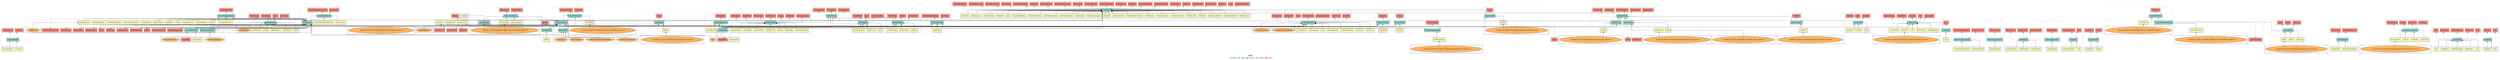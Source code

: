 digraph dependencies { node [shape="rect", style="filled", colorscheme=set312]; ranksep=0.4; compound=false; remincross=true; splines=true; splines=ortho; rankdir=LR; rankdir=TB; rankdir=BT; label=<<table BORDER="0"> <tr> <td colspan="5" align="center"><b>Legend</b></td> </tr> <tr> <td> <table BORDER="0"> <tr> <td bgcolor="#ffffb3" width="20"></td> <td>  Declarations</td> </tr> </table> </td> <td> <table BORDER="0"> <tr> <td bgcolor="#8dd3c7" width="20"></td> <td>  Module</td> </tr> </table> </td> <td> <table BORDER="0"> <tr> <td bgcolor="#80b1d3" width="20"></td> <td>  Bootstrap</td> </tr> </table> </td> <td> <table BORDER="0"> <tr> <td bgcolor="#fdb462" width="20"></td> <td>  Providers</td> </tr> </table> </td> <td> <table BORDER="0"> <tr> <td bgcolor="#fb8072" width="20"></td> <td>  Exports</td> </tr> </table> </td> </tr></table>>; ratio=compress; fontname="sans-serif";  subgraph "cluster_AccordionModule" { label=""; style="dotted";node [shape="folder", fillcolor=1]; subgraph cluster_AccordionModule_declarations { style="solid";node [style="filled", shape="rect"]; node [fillcolor=2]; "Accordion"; node [fillcolor=2]; "AccordionItem"; }  "Accordion" -> "AccordionModule" [style="solid", lhead="cluster_AccordionModule" ltail="cluster_AccordionModule_declarations"]; subgraph "cluster_AccordionModule_Accordion_providers" { style="solid";  }  "AccordionItem" -> "AccordionModule" [style="solid", lhead="cluster_AccordionModule" ltail="cluster_AccordionModule_declarations"]; subgraph "cluster_AccordionModule_AccordionItem_providers" { style="solid";  }    subgraph cluster_AccordionModule_imports { style="solid"; node [style="filled", fillcolor=1, shape="rect"];   }     subgraph cluster_AccordionModule_exports { style="solid";node [style="filled", fillcolor=4, shape="rect"];"Accordion " [label="Accordion ", shape="rect"]"AccordionItem " [label="AccordionItem ", shape="rect"]}  "AccordionModule" -> "Accordion " [style="dashed", ltail="cluster_AccordionModule" lhead="cluster_AccordionModule_exports"];  "AccordionModule" -> "AccordionItem " [style="dashed", ltail="cluster_AccordionModule" lhead="cluster_AccordionModule_exports"];    subgraph cluster_AccordionModule_bootstrap { style="solid"; node [style="filled", fillcolor=5, shape="rect"];  }    subgraph cluster_AccordionModule_providers { style="solid"; node [style="filled", fillcolor=6, shape="rect"];   }     }  subgraph "cluster_BreadcrumbModule" { label=""; style="dotted";node [shape="folder", fillcolor=1]; subgraph cluster_BreadcrumbModule_declarations { style="solid";node [style="filled", shape="rect"]; node [fillcolor=2]; "Breadcrumb"; node [fillcolor=2]; "BreadcrumbItemComponent"; }  "Breadcrumb" -> "BreadcrumbModule" [style="solid", lhead="cluster_BreadcrumbModule" ltail="cluster_BreadcrumbModule_declarations"]; subgraph "cluster_BreadcrumbModule_Breadcrumb_providers" { style="solid";  }  "BreadcrumbItemComponent" -> "BreadcrumbModule" [style="solid", lhead="cluster_BreadcrumbModule" ltail="cluster_BreadcrumbModule_declarations"]; subgraph "cluster_BreadcrumbModule_BreadcrumbItemComponent_providers" { style="solid";  }    subgraph cluster_BreadcrumbModule_imports { style="solid"; node [style="filled", fillcolor=1, shape="rect"];    "DialogModule" [label="DialogModule", shape="folder"];   }    "DialogModule" -> "BreadcrumbModule" [lhead="cluster_BreadcrumbModule", ltail="cluster_BreadcrumbModule_imports"];     subgraph cluster_BreadcrumbModule_exports { style="solid";node [style="filled", fillcolor=4, shape="rect"];"Breadcrumb " [label="Breadcrumb ", shape="rect"]"BreadcrumbItemComponent " [label="BreadcrumbItemComponent ", shape="rect"]}  "BreadcrumbModule" -> "Breadcrumb " [style="dashed", ltail="cluster_BreadcrumbModule" lhead="cluster_BreadcrumbModule_exports"];  "BreadcrumbModule" -> "BreadcrumbItemComponent " [style="dashed", ltail="cluster_BreadcrumbModule" lhead="cluster_BreadcrumbModule_exports"];    subgraph cluster_BreadcrumbModule_bootstrap { style="solid"; node [style="filled", fillcolor=5, shape="rect"];  }    subgraph cluster_BreadcrumbModule_providers { style="solid"; node [style="filled", fillcolor=6, shape="rect"];   }     }  subgraph "cluster_ButtonModule" { label=""; style="dotted";node [shape="folder", fillcolor=1]; subgraph cluster_ButtonModule_declarations { style="solid";node [style="filled", shape="rect"]; node [fillcolor=2]; "Button"; }  "Button" -> "ButtonModule" [style="solid", lhead="cluster_ButtonModule" ltail="cluster_ButtonModule_declarations"]; subgraph "cluster_ButtonModule_Button_providers" { style="solid";  }    subgraph cluster_ButtonModule_imports { style="solid"; node [style="filled", fillcolor=1, shape="rect"];   }     subgraph cluster_ButtonModule_exports { style="solid";node [style="filled", fillcolor=4, shape="rect"];"Button " [label="Button ", shape="rect"]}  "ButtonModule" -> "Button " [style="dashed", ltail="cluster_ButtonModule" lhead="cluster_ButtonModule_exports"];    subgraph cluster_ButtonModule_bootstrap { style="solid"; node [style="filled", fillcolor=5, shape="rect"];  }    subgraph cluster_ButtonModule_providers { style="solid"; node [style="filled", fillcolor=6, shape="rect"];   }     }  subgraph "cluster_CheckboxModule" { label=""; style="dotted";node [shape="folder", fillcolor=1]; subgraph cluster_CheckboxModule_declarations { style="solid";node [style="filled", shape="rect"]; node [fillcolor=2]; "Checkbox"; }  "Checkbox" -> "CheckboxModule" [style="solid", lhead="cluster_CheckboxModule" ltail="cluster_CheckboxModule_declarations"]; subgraph "cluster_CheckboxModule_Checkbox_providers" { style="solid";  node [fillcolor=6, shape="oval", style="filled"]; "{
    provide: NG_VALUE_ACCESSOR, useExisting: Checkbox, multi: true
}" -> "Checkbox" [lhead="cluster_CheckboxModule_declarations" ltail="cluster_CheckboxModule_Checkbox_providers"];  }    subgraph cluster_CheckboxModule_imports { style="solid"; node [style="filled", fillcolor=1, shape="rect"];   }     subgraph cluster_CheckboxModule_exports { style="solid";node [style="filled", fillcolor=4, shape="rect"];"Checkbox " [label="Checkbox ", shape="rect"]}  "CheckboxModule" -> "Checkbox " [style="dashed", ltail="cluster_CheckboxModule" lhead="cluster_CheckboxModule_exports"];    subgraph cluster_CheckboxModule_bootstrap { style="solid"; node [style="filled", fillcolor=5, shape="rect"];  }    subgraph cluster_CheckboxModule_providers { style="solid"; node [style="filled", fillcolor=6, shape="rect"];   }     }  subgraph "cluster_CodeSnippetModule" { label=""; style="dotted";node [shape="folder", fillcolor=1]; subgraph cluster_CodeSnippetModule_declarations { style="solid";node [style="filled", shape="rect"]; node [fillcolor=2]; "CodeSnippet"; }  "CodeSnippet" -> "CodeSnippetModule" [style="solid", lhead="cluster_CodeSnippetModule" ltail="cluster_CodeSnippetModule_declarations"]; subgraph "cluster_CodeSnippetModule_CodeSnippet_providers" { style="solid";  }    subgraph cluster_CodeSnippetModule_imports { style="solid"; node [style="filled", fillcolor=1, shape="rect"];    "I18nModule" [label="I18nModule", shape="folder"];   }    "I18nModule" -> "CodeSnippetModule" [lhead="cluster_CodeSnippetModule", ltail="cluster_CodeSnippetModule_imports"];     subgraph cluster_CodeSnippetModule_exports { style="solid";node [style="filled", fillcolor=4, shape="rect"];"CodeSnippet " [label="CodeSnippet ", shape="rect"]}  "CodeSnippetModule" -> "CodeSnippet " [style="dashed", ltail="cluster_CodeSnippetModule" lhead="cluster_CodeSnippetModule_exports"];    subgraph cluster_CodeSnippetModule_bootstrap { style="solid"; node [style="filled", fillcolor=5, shape="rect"];  }    subgraph cluster_CodeSnippetModule_providers { style="solid"; node [style="filled", fillcolor=6, shape="rect"];   }     }  subgraph "cluster_ComboBoxModule" { label=""; style="dotted";node [shape="folder", fillcolor=1]; subgraph cluster_ComboBoxModule_declarations { style="solid";node [style="filled", shape="rect"]; node [fillcolor=2]; "ComboBox"; }  "ComboBox" -> "ComboBoxModule" [style="solid", lhead="cluster_ComboBoxModule" ltail="cluster_ComboBoxModule_declarations"]; subgraph "cluster_ComboBoxModule_ComboBox_providers" { style="solid";  node [fillcolor=6, shape="oval", style="filled"]; "{
    provide: NG_VALUE_ACCESSOR, useExisting: ComboBox, multi: true
}" -> "ComboBox" [lhead="cluster_ComboBoxModule_declarations" ltail="cluster_ComboBoxModule_ComboBox_providers"];  }    subgraph cluster_ComboBoxModule_imports { style="solid"; node [style="filled", fillcolor=1, shape="rect"];    "DropdownModule" [label="DropdownModule", shape="folder"];    "I18nModule" [label="I18nModule", shape="folder"];    "UtilsModule" [label="UtilsModule", shape="folder"];   }    "DropdownModule" -> "ComboBoxModule" [lhead="cluster_ComboBoxModule", ltail="cluster_ComboBoxModule_imports"];    "I18nModule" -> "ComboBoxModule" [lhead="cluster_ComboBoxModule", ltail="cluster_ComboBoxModule_imports"];    "UtilsModule" -> "ComboBoxModule" [lhead="cluster_ComboBoxModule", ltail="cluster_ComboBoxModule_imports"];     subgraph cluster_ComboBoxModule_exports { style="solid";node [style="filled", fillcolor=4, shape="rect"];"ComboBox " [label="ComboBox ", shape="rect"]"DropdownModule " [label="DropdownModule ", shape="rect"]}  "ComboBoxModule" -> "ComboBox " [style="dashed", ltail="cluster_ComboBoxModule" lhead="cluster_ComboBoxModule_exports"];  "ComboBoxModule" -> "DropdownModule " [style="dashed", ltail="cluster_ComboBoxModule" lhead="cluster_ComboBoxModule_exports"];    subgraph cluster_ComboBoxModule_bootstrap { style="solid"; node [style="filled", fillcolor=5, shape="rect"];  }    subgraph cluster_ComboBoxModule_providers { style="solid"; node [style="filled", fillcolor=6, shape="rect"];   }     }  subgraph "cluster_ContentSwitcherModule" { label=""; style="dotted";node [shape="folder", fillcolor=1]; subgraph cluster_ContentSwitcherModule_declarations { style="solid";node [style="filled", shape="rect"]; node [fillcolor=2]; "ContentSwitcher"; node [fillcolor=2]; "ContentSwitcherOption"; }  "ContentSwitcher" -> "ContentSwitcherModule" [style="solid", lhead="cluster_ContentSwitcherModule" ltail="cluster_ContentSwitcherModule_declarations"]; subgraph "cluster_ContentSwitcherModule_ContentSwitcher_providers" { style="solid";  }  "ContentSwitcherOption" -> "ContentSwitcherModule" [style="solid", lhead="cluster_ContentSwitcherModule" ltail="cluster_ContentSwitcherModule_declarations"]; subgraph "cluster_ContentSwitcherModule_ContentSwitcherOption_providers" { style="solid";  }    subgraph cluster_ContentSwitcherModule_imports { style="solid"; node [style="filled", fillcolor=1, shape="rect"];   }     subgraph cluster_ContentSwitcherModule_exports { style="solid";node [style="filled", fillcolor=4, shape="rect"];"ContentSwitcher " [label="ContentSwitcher ", shape="rect"]"ContentSwitcherOption " [label="ContentSwitcherOption ", shape="rect"]}  "ContentSwitcherModule" -> "ContentSwitcher " [style="dashed", ltail="cluster_ContentSwitcherModule" lhead="cluster_ContentSwitcherModule_exports"];  "ContentSwitcherModule" -> "ContentSwitcherOption " [style="dashed", ltail="cluster_ContentSwitcherModule" lhead="cluster_ContentSwitcherModule_exports"];    subgraph cluster_ContentSwitcherModule_bootstrap { style="solid"; node [style="filled", fillcolor=5, shape="rect"];  }    subgraph cluster_ContentSwitcherModule_providers { style="solid"; node [style="filled", fillcolor=6, shape="rect"];   }     }  subgraph "cluster_DatePickerInputModule" { label=""; style="dotted";node [shape="folder", fillcolor=1]; subgraph cluster_DatePickerInputModule_declarations { style="solid";node [style="filled", shape="rect"]; node [fillcolor=2]; "DatePickerInput"; }  "DatePickerInput" -> "DatePickerInputModule" [style="solid", lhead="cluster_DatePickerInputModule" ltail="cluster_DatePickerInputModule_declarations"]; subgraph "cluster_DatePickerInputModule_DatePickerInput_providers" { style="solid";  node [fillcolor=6, shape="oval", style="filled"]; "{
    provide: NG_VALUE_ACCESSOR, useExisting: DatePickerInput, multi: true
}" -> "DatePickerInput" [lhead="cluster_DatePickerInputModule_declarations" ltail="cluster_DatePickerInputModule_DatePickerInput_providers"];  }    subgraph cluster_DatePickerInputModule_imports { style="solid"; node [style="filled", fillcolor=1, shape="rect"];   }     subgraph cluster_DatePickerInputModule_exports { style="solid";node [style="filled", fillcolor=4, shape="rect"];"DatePickerInput " [label="DatePickerInput ", shape="rect"]}  "DatePickerInputModule" -> "DatePickerInput " [style="dashed", ltail="cluster_DatePickerInputModule" lhead="cluster_DatePickerInputModule_exports"];    subgraph cluster_DatePickerInputModule_bootstrap { style="solid"; node [style="filled", fillcolor=5, shape="rect"];  }    subgraph cluster_DatePickerInputModule_providers { style="solid"; node [style="filled", fillcolor=6, shape="rect"];   }     }  subgraph "cluster_DatePickerModule" { label=""; style="dotted";node [shape="folder", fillcolor=1]; subgraph cluster_DatePickerModule_declarations { style="solid";node [style="filled", shape="rect"]; node [fillcolor=2]; "DatePicker"; }  "DatePicker" -> "DatePickerModule" [style="solid", lhead="cluster_DatePickerModule" ltail="cluster_DatePickerModule_declarations"]; subgraph "cluster_DatePickerModule_DatePicker_providers" { style="solid";  }    subgraph cluster_DatePickerModule_imports { style="solid"; node [style="filled", fillcolor=1, shape="rect"];    "DatePickerInputModule" [label="DatePickerInputModule", shape="folder"];    "UtilsModule" [label="UtilsModule", shape="folder"];   }    "DatePickerInputModule" -> "DatePickerModule" [lhead="cluster_DatePickerModule", ltail="cluster_DatePickerModule_imports"];    "UtilsModule" -> "DatePickerModule" [lhead="cluster_DatePickerModule", ltail="cluster_DatePickerModule_imports"];     subgraph cluster_DatePickerModule_exports { style="solid";node [style="filled", fillcolor=4, shape="rect"];"DatePicker " [label="DatePicker ", shape="rect"]"DatePickerInputModule " [label="DatePickerInputModule ", shape="rect"]}  "DatePickerModule" -> "DatePicker " [style="dashed", ltail="cluster_DatePickerModule" lhead="cluster_DatePickerModule_exports"];  "DatePickerModule" -> "DatePickerInputModule " [style="dashed", ltail="cluster_DatePickerModule" lhead="cluster_DatePickerModule_exports"];    subgraph cluster_DatePickerModule_bootstrap { style="solid"; node [style="filled", fillcolor=5, shape="rect"];  }    subgraph cluster_DatePickerModule_providers { style="solid"; node [style="filled", fillcolor=6, shape="rect"];   }     }  subgraph "cluster_DialogModule" { label=""; style="dotted";node [shape="folder", fillcolor=1]; subgraph cluster_DialogModule_declarations { style="solid";node [style="filled", shape="rect"]; node [fillcolor=2]; "Dialog"; node [fillcolor=2]; "DialogDirective"; node [fillcolor=2]; "EllipsisTooltip"; node [fillcolor=2]; "OverflowMenu"; node [fillcolor=2]; "OverflowMenuDirective"; node [fillcolor=2]; "OverflowMenuOption"; node [fillcolor=2]; "OverflowMenuPane"; node [fillcolor=2]; "Tooltip"; node [fillcolor=2]; "TooltipDefinition"; node [fillcolor=2]; "TooltipDirective"; node [fillcolor=2]; "TooltipIcon"; }  "Dialog" -> "DialogModule" [style="solid", lhead="cluster_DialogModule" ltail="cluster_DialogModule_declarations"]; subgraph "cluster_DialogModule_Dialog_providers" { style="solid";  }  "DialogDirective" -> "DialogModule" [style="solid", lhead="cluster_DialogModule" ltail="cluster_DialogModule_declarations"]; subgraph "cluster_DialogModule_DialogDirective_providers" { style="solid";  node [fillcolor=6, shape="oval", style="filled"]; "DialogService" -> "DialogDirective" [lhead="cluster_DialogModule_declarations" ltail="cluster_DialogModule_DialogDirective_providers"];  }  "EllipsisTooltip" -> "DialogModule" [style="solid", lhead="cluster_DialogModule" ltail="cluster_DialogModule_declarations"]; subgraph "cluster_DialogModule_EllipsisTooltip_providers" { style="solid";  }  "OverflowMenu" -> "DialogModule" [style="solid", lhead="cluster_DialogModule" ltail="cluster_DialogModule_declarations"]; subgraph "cluster_DialogModule_OverflowMenu_providers" { style="solid";  }  "OverflowMenuDirective" -> "DialogModule" [style="solid", lhead="cluster_DialogModule" ltail="cluster_DialogModule_declarations"]; subgraph "cluster_DialogModule_OverflowMenuDirective_providers" { style="solid";  }  "OverflowMenuOption" -> "DialogModule" [style="solid", lhead="cluster_DialogModule" ltail="cluster_DialogModule_declarations"]; subgraph "cluster_DialogModule_OverflowMenuOption_providers" { style="solid";  }  "OverflowMenuPane" -> "DialogModule" [style="solid", lhead="cluster_DialogModule" ltail="cluster_DialogModule_declarations"]; subgraph "cluster_DialogModule_OverflowMenuPane_providers" { style="solid";  }  "Tooltip" -> "DialogModule" [style="solid", lhead="cluster_DialogModule" ltail="cluster_DialogModule_declarations"]; subgraph "cluster_DialogModule_Tooltip_providers" { style="solid";  }  "TooltipDefinition" -> "DialogModule" [style="solid", lhead="cluster_DialogModule" ltail="cluster_DialogModule_declarations"]; subgraph "cluster_DialogModule_TooltipDefinition_providers" { style="solid";  }  "TooltipDirective" -> "DialogModule" [style="solid", lhead="cluster_DialogModule" ltail="cluster_DialogModule_declarations"]; subgraph "cluster_DialogModule_TooltipDirective_providers" { style="solid";  }  "TooltipIcon" -> "DialogModule" [style="solid", lhead="cluster_DialogModule" ltail="cluster_DialogModule_declarations"]; subgraph "cluster_DialogModule_TooltipIcon_providers" { style="solid";  }    subgraph cluster_DialogModule_imports { style="solid"; node [style="filled", fillcolor=1, shape="rect"];    "ExperimentalModule" [label="ExperimentalModule", shape="folder"];    "I18nModule" [label="I18nModule", shape="folder"];    "PlaceholderModule" [label="PlaceholderModule", shape="folder"];    "UtilsModule" [label="UtilsModule", shape="folder"];   }    "ExperimentalModule" -> "DialogModule" [lhead="cluster_DialogModule", ltail="cluster_DialogModule_imports"];    "I18nModule" -> "DialogModule" [lhead="cluster_DialogModule", ltail="cluster_DialogModule_imports"];    "PlaceholderModule" -> "DialogModule" [lhead="cluster_DialogModule", ltail="cluster_DialogModule_imports"];    "UtilsModule" -> "DialogModule" [lhead="cluster_DialogModule", ltail="cluster_DialogModule_imports"];     subgraph cluster_DialogModule_exports { style="solid";node [style="filled", fillcolor=4, shape="rect"];"Dialog " [label="Dialog ", shape="rect"]"DialogDirective " [label="DialogDirective ", shape="rect"]"EllipsisTooltip " [label="EllipsisTooltip ", shape="rect"]"OverflowMenu " [label="OverflowMenu ", shape="rect"]"OverflowMenuDirective " [label="OverflowMenuDirective ", shape="rect"]"OverflowMenuOption " [label="OverflowMenuOption ", shape="rect"]"OverflowMenuPane " [label="OverflowMenuPane ", shape="rect"]"Tooltip " [label="Tooltip ", shape="rect"]"TooltipDefinition " [label="TooltipDefinition ", shape="rect"]"TooltipDirective " [label="TooltipDirective ", shape="rect"]"TooltipIcon " [label="TooltipIcon ", shape="rect"]}  "DialogModule" -> "Dialog " [style="dashed", ltail="cluster_DialogModule" lhead="cluster_DialogModule_exports"];  "DialogModule" -> "DialogDirective " [style="dashed", ltail="cluster_DialogModule" lhead="cluster_DialogModule_exports"];  "DialogModule" -> "EllipsisTooltip " [style="dashed", ltail="cluster_DialogModule" lhead="cluster_DialogModule_exports"];  "DialogModule" -> "OverflowMenu " [style="dashed", ltail="cluster_DialogModule" lhead="cluster_DialogModule_exports"];  "DialogModule" -> "OverflowMenuDirective " [style="dashed", ltail="cluster_DialogModule" lhead="cluster_DialogModule_exports"];  "DialogModule" -> "OverflowMenuOption " [style="dashed", ltail="cluster_DialogModule" lhead="cluster_DialogModule_exports"];  "DialogModule" -> "OverflowMenuPane " [style="dashed", ltail="cluster_DialogModule" lhead="cluster_DialogModule_exports"];  "DialogModule" -> "Tooltip " [style="dashed", ltail="cluster_DialogModule" lhead="cluster_DialogModule_exports"];  "DialogModule" -> "TooltipDefinition " [style="dashed", ltail="cluster_DialogModule" lhead="cluster_DialogModule_exports"];  "DialogModule" -> "TooltipDirective " [style="dashed", ltail="cluster_DialogModule" lhead="cluster_DialogModule_exports"];  "DialogModule" -> "TooltipIcon " [style="dashed", ltail="cluster_DialogModule" lhead="cluster_DialogModule_exports"];    subgraph cluster_DialogModule_bootstrap { style="solid"; node [style="filled", fillcolor=5, shape="rect"];  }    subgraph cluster_DialogModule_providers { style="solid"; node [style="filled", fillcolor=6, shape="rect"];    "DialogService" [label="DialogService", shape="oval"];   }    "DialogService" -> "DialogModule" [lhead="cluster_DialogModule", ltail="cluster_DialogModule_providers"];     }  subgraph "cluster_DocumentationModule" { label=""; style="dotted";node [shape="folder", fillcolor=1]; subgraph cluster_DocumentationModule_declarations { style="solid";node [style="filled", shape="rect"]; node [fillcolor=2]; "Documentation"; }  "Documentation" -> "DocumentationModule" [style="solid", lhead="cluster_DocumentationModule" ltail="cluster_DocumentationModule_declarations"]; subgraph "cluster_DocumentationModule_Documentation_providers" { style="solid";  }    subgraph cluster_DocumentationModule_imports { style="solid"; node [style="filled", fillcolor=1, shape="rect"];   }     subgraph cluster_DocumentationModule_exports { style="solid";node [style="filled", fillcolor=4, shape="rect"];"Documentation " [label="Documentation ", shape="rect"]}  "DocumentationModule" -> "Documentation " [style="dashed", ltail="cluster_DocumentationModule" lhead="cluster_DocumentationModule_exports"];    subgraph cluster_DocumentationModule_bootstrap { style="solid"; node [style="filled", fillcolor=5, shape="rect"];  }    subgraph cluster_DocumentationModule_providers { style="solid"; node [style="filled", fillcolor=6, shape="rect"];   }     }  subgraph "cluster_DropdownModule" { label=""; style="dotted";node [shape="folder", fillcolor=1]; subgraph cluster_DropdownModule_declarations { style="solid";node [style="filled", shape="rect"]; node [fillcolor=2]; "Dropdown"; node [fillcolor=2]; "DropdownList"; node [fillcolor=2]; "ScrollableList"; }  "Dropdown" -> "DropdownModule" [style="solid", lhead="cluster_DropdownModule" ltail="cluster_DropdownModule_declarations"]; subgraph "cluster_DropdownModule_Dropdown_providers" { style="solid";  node [fillcolor=6, shape="oval", style="filled"]; "{
    provide: NG_VALUE_ACCESSOR, useExisting: Dropdown, multi: true
}" -> "Dropdown" [lhead="cluster_DropdownModule_declarations" ltail="cluster_DropdownModule_Dropdown_providers"];  }  "DropdownList" -> "DropdownModule" [style="solid", lhead="cluster_DropdownModule" ltail="cluster_DropdownModule_declarations"]; subgraph "cluster_DropdownModule_DropdownList_providers" { style="solid";  }  "ScrollableList" -> "DropdownModule" [style="solid", lhead="cluster_DropdownModule" ltail="cluster_DropdownModule_declarations"]; subgraph "cluster_DropdownModule_ScrollableList_providers" { style="solid";  }    subgraph cluster_DropdownModule_imports { style="solid"; node [style="filled", fillcolor=1, shape="rect"];    "I18nModule" [label="I18nModule", shape="folder"];    "PlaceholderModule" [label="PlaceholderModule", shape="folder"];    "UtilsModule" [label="UtilsModule", shape="folder"];   }    "I18nModule" -> "DropdownModule" [lhead="cluster_DropdownModule", ltail="cluster_DropdownModule_imports"];    "PlaceholderModule" -> "DropdownModule" [lhead="cluster_DropdownModule", ltail="cluster_DropdownModule_imports"];    "UtilsModule" -> "DropdownModule" [lhead="cluster_DropdownModule", ltail="cluster_DropdownModule_imports"];     subgraph cluster_DropdownModule_exports { style="solid";node [style="filled", fillcolor=4, shape="rect"];"Dropdown " [label="Dropdown ", shape="rect"]"DropdownList " [label="DropdownList ", shape="rect"]"ScrollableList " [label="ScrollableList ", shape="rect"]}  "DropdownModule" -> "Dropdown " [style="dashed", ltail="cluster_DropdownModule" lhead="cluster_DropdownModule_exports"];  "DropdownModule" -> "DropdownList " [style="dashed", ltail="cluster_DropdownModule" lhead="cluster_DropdownModule_exports"];  "DropdownModule" -> "ScrollableList " [style="dashed", ltail="cluster_DropdownModule" lhead="cluster_DropdownModule_exports"];    subgraph cluster_DropdownModule_bootstrap { style="solid"; node [style="filled", fillcolor=5, shape="rect"];  }    subgraph cluster_DropdownModule_providers { style="solid"; node [style="filled", fillcolor=6, shape="rect"];    "DropdownService" [label="DropdownService", shape="oval"];   }    "DropdownService" -> "DropdownModule" [lhead="cluster_DropdownModule", ltail="cluster_DropdownModule_providers"];     }  subgraph "cluster_ExperimentalModule" { label=""; style="dotted";node [shape="folder", fillcolor=1]; subgraph cluster_ExperimentalModule_declarations { style="solid";node [style="filled", shape="rect"]; }    subgraph cluster_ExperimentalModule_imports { style="solid"; node [style="filled", fillcolor=1, shape="rect"];   }     subgraph cluster_ExperimentalModule_exports { style="solid";node [style="filled", fillcolor=4, shape="rect"];}    subgraph cluster_ExperimentalModule_bootstrap { style="solid"; node [style="filled", fillcolor=5, shape="rect"];  }    subgraph cluster_ExperimentalModule_providers { style="solid"; node [style="filled", fillcolor=6, shape="rect"];    "ExperimentalService" [label="ExperimentalService", shape="oval"];   }    "ExperimentalService" -> "ExperimentalModule" [lhead="cluster_ExperimentalModule", ltail="cluster_ExperimentalModule_providers"];     }  subgraph "cluster_FileUploaderModule" { label=""; style="dotted";node [shape="folder", fillcolor=1]; subgraph cluster_FileUploaderModule_declarations { style="solid";node [style="filled", shape="rect"]; node [fillcolor=2]; "FileComponent"; node [fillcolor=2]; "FileUploader"; }  "FileComponent" -> "FileUploaderModule" [style="solid", lhead="cluster_FileUploaderModule" ltail="cluster_FileUploaderModule_declarations"]; subgraph "cluster_FileUploaderModule_FileComponent_providers" { style="solid";  }  "FileUploader" -> "FileUploaderModule" [style="solid", lhead="cluster_FileUploaderModule" ltail="cluster_FileUploaderModule_declarations"]; subgraph "cluster_FileUploaderModule_FileUploader_providers" { style="solid";  node [fillcolor=6, shape="oval", style="filled"]; "{
    provide: NG_VALUE_ACCESSOR, useExisting: FileUploader, multi: true
}" -> "FileUploader" [lhead="cluster_FileUploaderModule_declarations" ltail="cluster_FileUploaderModule_FileUploader_providers"];  }    subgraph cluster_FileUploaderModule_imports { style="solid"; node [style="filled", fillcolor=1, shape="rect"];    "ButtonModule" [label="ButtonModule", shape="folder"];    "LoadingModule" [label="LoadingModule", shape="folder"];   }    "ButtonModule" -> "FileUploaderModule" [lhead="cluster_FileUploaderModule", ltail="cluster_FileUploaderModule_imports"];    "LoadingModule" -> "FileUploaderModule" [lhead="cluster_FileUploaderModule", ltail="cluster_FileUploaderModule_imports"];     subgraph cluster_FileUploaderModule_exports { style="solid";node [style="filled", fillcolor=4, shape="rect"];"FileComponent " [label="FileComponent ", shape="rect"]"FileUploader " [label="FileUploader ", shape="rect"]}  "FileUploaderModule" -> "FileComponent " [style="dashed", ltail="cluster_FileUploaderModule" lhead="cluster_FileUploaderModule_exports"];  "FileUploaderModule" -> "FileUploader " [style="dashed", ltail="cluster_FileUploaderModule" lhead="cluster_FileUploaderModule_exports"];    subgraph cluster_FileUploaderModule_bootstrap { style="solid"; node [style="filled", fillcolor=5, shape="rect"];  }    subgraph cluster_FileUploaderModule_providers { style="solid"; node [style="filled", fillcolor=6, shape="rect"];   }     }  subgraph "cluster_GridModule" { label=""; style="dotted";node [shape="folder", fillcolor=1]; subgraph cluster_GridModule_declarations { style="solid";node [style="filled", shape="rect"]; node [fillcolor=2]; "ColumnDirective"; node [fillcolor=2]; "GridDirective"; node [fillcolor=2]; "RowDirective"; }  "ColumnDirective" -> "GridModule" [style="solid", lhead="cluster_GridModule" ltail="cluster_GridModule_declarations"]; subgraph "cluster_GridModule_ColumnDirective_providers" { style="solid";  }  "GridDirective" -> "GridModule" [style="solid", lhead="cluster_GridModule" ltail="cluster_GridModule_declarations"]; subgraph "cluster_GridModule_GridDirective_providers" { style="solid";  }  "RowDirective" -> "GridModule" [style="solid", lhead="cluster_GridModule" ltail="cluster_GridModule_declarations"]; subgraph "cluster_GridModule_RowDirective_providers" { style="solid";  }    subgraph cluster_GridModule_imports { style="solid"; node [style="filled", fillcolor=1, shape="rect"];   }     subgraph cluster_GridModule_exports { style="solid";node [style="filled", fillcolor=4, shape="rect"];"ColumnDirective " [label="ColumnDirective ", shape="rect"]"GridDirective " [label="GridDirective ", shape="rect"]"RowDirective " [label="RowDirective ", shape="rect"]}  "GridModule" -> "ColumnDirective " [style="dashed", ltail="cluster_GridModule" lhead="cluster_GridModule_exports"];  "GridModule" -> "GridDirective " [style="dashed", ltail="cluster_GridModule" lhead="cluster_GridModule_exports"];  "GridModule" -> "RowDirective " [style="dashed", ltail="cluster_GridModule" lhead="cluster_GridModule_exports"];    subgraph cluster_GridModule_bootstrap { style="solid"; node [style="filled", fillcolor=5, shape="rect"];  }    subgraph cluster_GridModule_providers { style="solid"; node [style="filled", fillcolor=6, shape="rect"];   }     }  subgraph "cluster_HeaderModule" { label=""; style="dotted";node [shape="folder", fillcolor=1]; subgraph cluster_HeaderModule_declarations { style="solid";node [style="filled", shape="rect"]; node [fillcolor=2]; "Hamburger"; node [fillcolor=2]; "Header"; node [fillcolor=2]; "HeaderAction"; node [fillcolor=2]; "HeaderGlobal"; node [fillcolor=2]; "HeaderItem"; node [fillcolor=2]; "HeaderMenu"; node [fillcolor=2]; "HeaderNavigation"; }  "Hamburger" -> "HeaderModule" [style="solid", lhead="cluster_HeaderModule" ltail="cluster_HeaderModule_declarations"]; subgraph "cluster_HeaderModule_Hamburger_providers" { style="solid";  }  "Header" -> "HeaderModule" [style="solid", lhead="cluster_HeaderModule" ltail="cluster_HeaderModule_declarations"]; subgraph "cluster_HeaderModule_Header_providers" { style="solid";  }  "HeaderAction" -> "HeaderModule" [style="solid", lhead="cluster_HeaderModule" ltail="cluster_HeaderModule_declarations"]; subgraph "cluster_HeaderModule_HeaderAction_providers" { style="solid";  }  "HeaderGlobal" -> "HeaderModule" [style="solid", lhead="cluster_HeaderModule" ltail="cluster_HeaderModule_declarations"]; subgraph "cluster_HeaderModule_HeaderGlobal_providers" { style="solid";  }  "HeaderItem" -> "HeaderModule" [style="solid", lhead="cluster_HeaderModule" ltail="cluster_HeaderModule_declarations"]; subgraph "cluster_HeaderModule_HeaderItem_providers" { style="solid";  }  "HeaderMenu" -> "HeaderModule" [style="solid", lhead="cluster_HeaderModule" ltail="cluster_HeaderModule_declarations"]; subgraph "cluster_HeaderModule_HeaderMenu_providers" { style="solid";  }  "HeaderNavigation" -> "HeaderModule" [style="solid", lhead="cluster_HeaderModule" ltail="cluster_HeaderModule_declarations"]; subgraph "cluster_HeaderModule_HeaderNavigation_providers" { style="solid";  }    subgraph cluster_HeaderModule_imports { style="solid"; node [style="filled", fillcolor=1, shape="rect"];    "I18nModule" [label="I18nModule", shape="folder"];   }    "I18nModule" -> "HeaderModule" [lhead="cluster_HeaderModule", ltail="cluster_HeaderModule_imports"];     subgraph cluster_HeaderModule_exports { style="solid";node [style="filled", fillcolor=4, shape="rect"];"Hamburger " [label="Hamburger ", shape="rect"]"Header " [label="Header ", shape="rect"]"HeaderAction " [label="HeaderAction ", shape="rect"]"HeaderGlobal " [label="HeaderGlobal ", shape="rect"]"HeaderItem " [label="HeaderItem ", shape="rect"]"HeaderMenu " [label="HeaderMenu ", shape="rect"]"HeaderNavigation " [label="HeaderNavigation ", shape="rect"]}  "HeaderModule" -> "Hamburger " [style="dashed", ltail="cluster_HeaderModule" lhead="cluster_HeaderModule_exports"];  "HeaderModule" -> "Header " [style="dashed", ltail="cluster_HeaderModule" lhead="cluster_HeaderModule_exports"];  "HeaderModule" -> "HeaderAction " [style="dashed", ltail="cluster_HeaderModule" lhead="cluster_HeaderModule_exports"];  "HeaderModule" -> "HeaderGlobal " [style="dashed", ltail="cluster_HeaderModule" lhead="cluster_HeaderModule_exports"];  "HeaderModule" -> "HeaderItem " [style="dashed", ltail="cluster_HeaderModule" lhead="cluster_HeaderModule_exports"];  "HeaderModule" -> "HeaderMenu " [style="dashed", ltail="cluster_HeaderModule" lhead="cluster_HeaderModule_exports"];  "HeaderModule" -> "HeaderNavigation " [style="dashed", ltail="cluster_HeaderModule" lhead="cluster_HeaderModule_exports"];    subgraph cluster_HeaderModule_bootstrap { style="solid"; node [style="filled", fillcolor=5, shape="rect"];  }    subgraph cluster_HeaderModule_providers { style="solid"; node [style="filled", fillcolor=6, shape="rect"];   }     }  subgraph "cluster_I18nModule" { label=""; style="dotted";node [shape="folder", fillcolor=1]; subgraph cluster_I18nModule_declarations { style="solid";node [style="filled", shape="rect"]; node [fillcolor=2]; "ReplacePipe"; }  "ReplacePipe" -> "I18nModule" [style="solid", lhead="cluster_I18nModule" ltail="cluster_I18nModule_declarations"]; subgraph "cluster_I18nModule_ReplacePipe_providers" { style="solid";  }    subgraph cluster_I18nModule_imports { style="solid"; node [style="filled", fillcolor=1, shape="rect"];   }     subgraph cluster_I18nModule_exports { style="solid";node [style="filled", fillcolor=4, shape="rect"];"ReplacePipe " [label="ReplacePipe ", shape="rect"]}  "I18nModule" -> "ReplacePipe " [style="dashed", ltail="cluster_I18nModule" lhead="cluster_I18nModule_exports"];    subgraph cluster_I18nModule_bootstrap { style="solid"; node [style="filled", fillcolor=5, shape="rect"];  }    subgraph cluster_I18nModule_providers { style="solid"; node [style="filled", fillcolor=6, shape="rect"];    "I18n" [label="I18n", shape="oval"];   }    "I18n" -> "I18nModule" [lhead="cluster_I18nModule", ltail="cluster_I18nModule_providers"];     }  subgraph "cluster_InlineLoadingModule" { label=""; style="dotted";node [shape="folder", fillcolor=1]; subgraph cluster_InlineLoadingModule_declarations { style="solid";node [style="filled", shape="rect"]; node [fillcolor=2]; "InlineLoading"; }  "InlineLoading" -> "InlineLoadingModule" [style="solid", lhead="cluster_InlineLoadingModule" ltail="cluster_InlineLoadingModule_declarations"]; subgraph "cluster_InlineLoadingModule_InlineLoading_providers" { style="solid";  }    subgraph cluster_InlineLoadingModule_imports { style="solid"; node [style="filled", fillcolor=1, shape="rect"];   }     subgraph cluster_InlineLoadingModule_exports { style="solid";node [style="filled", fillcolor=4, shape="rect"];"InlineLoading " [label="InlineLoading ", shape="rect"]}  "InlineLoadingModule" -> "InlineLoading " [style="dashed", ltail="cluster_InlineLoadingModule" lhead="cluster_InlineLoadingModule_exports"];    subgraph cluster_InlineLoadingModule_bootstrap { style="solid"; node [style="filled", fillcolor=5, shape="rect"];  }    subgraph cluster_InlineLoadingModule_providers { style="solid"; node [style="filled", fillcolor=6, shape="rect"];   }     }  subgraph "cluster_InputModule" { label=""; style="dotted";node [shape="folder", fillcolor=1]; subgraph cluster_InputModule_declarations { style="solid";node [style="filled", shape="rect"]; node [fillcolor=2]; "Label"; node [fillcolor=2]; "TextArea"; node [fillcolor=2]; "TextInput"; }  "Label" -> "InputModule" [style="solid", lhead="cluster_InputModule" ltail="cluster_InputModule_declarations"]; subgraph "cluster_InputModule_Label_providers" { style="solid";  }  "TextArea" -> "InputModule" [style="solid", lhead="cluster_InputModule" ltail="cluster_InputModule_declarations"]; subgraph "cluster_InputModule_TextArea_providers" { style="solid";  }  "TextInput" -> "InputModule" [style="solid", lhead="cluster_InputModule" ltail="cluster_InputModule_declarations"]; subgraph "cluster_InputModule_TextInput_providers" { style="solid";  }    subgraph cluster_InputModule_imports { style="solid"; node [style="filled", fillcolor=1, shape="rect"];   }     subgraph cluster_InputModule_exports { style="solid";node [style="filled", fillcolor=4, shape="rect"];"Label " [label="Label ", shape="rect"]"TextArea " [label="TextArea ", shape="rect"]"TextInput " [label="TextInput ", shape="rect"]}  "InputModule" -> "Label " [style="dashed", ltail="cluster_InputModule" lhead="cluster_InputModule_exports"];  "InputModule" -> "TextArea " [style="dashed", ltail="cluster_InputModule" lhead="cluster_InputModule_exports"];  "InputModule" -> "TextInput " [style="dashed", ltail="cluster_InputModule" lhead="cluster_InputModule_exports"];    subgraph cluster_InputModule_bootstrap { style="solid"; node [style="filled", fillcolor=5, shape="rect"];  }    subgraph cluster_InputModule_providers { style="solid"; node [style="filled", fillcolor=6, shape="rect"];   }     }  subgraph "cluster_LinkModule" { label=""; style="dotted";node [shape="folder", fillcolor=1]; subgraph cluster_LinkModule_declarations { style="solid";node [style="filled", shape="rect"]; node [fillcolor=2]; "Link"; }  "Link" -> "LinkModule" [style="solid", lhead="cluster_LinkModule" ltail="cluster_LinkModule_declarations"]; subgraph "cluster_LinkModule_Link_providers" { style="solid";  }    subgraph cluster_LinkModule_imports { style="solid"; node [style="filled", fillcolor=1, shape="rect"];   }     subgraph cluster_LinkModule_exports { style="solid";node [style="filled", fillcolor=4, shape="rect"];"Link " [label="Link ", shape="rect"]}  "LinkModule" -> "Link " [style="dashed", ltail="cluster_LinkModule" lhead="cluster_LinkModule_exports"];    subgraph cluster_LinkModule_bootstrap { style="solid"; node [style="filled", fillcolor=5, shape="rect"];  }    subgraph cluster_LinkModule_providers { style="solid"; node [style="filled", fillcolor=6, shape="rect"];   }     }  subgraph "cluster_ListModule" { label=""; style="dotted";node [shape="folder", fillcolor=1]; subgraph cluster_ListModule_declarations { style="solid";node [style="filled", shape="rect"]; node [fillcolor=2]; "List"; node [fillcolor=2]; "ListItemDirective"; }  "List" -> "ListModule" [style="solid", lhead="cluster_ListModule" ltail="cluster_ListModule_declarations"]; subgraph "cluster_ListModule_List_providers" { style="solid";  }  "ListItemDirective" -> "ListModule" [style="solid", lhead="cluster_ListModule" ltail="cluster_ListModule_declarations"]; subgraph "cluster_ListModule_ListItemDirective_providers" { style="solid";  }    subgraph cluster_ListModule_imports { style="solid"; node [style="filled", fillcolor=1, shape="rect"];   }     subgraph cluster_ListModule_exports { style="solid";node [style="filled", fillcolor=4, shape="rect"];"List " [label="List ", shape="rect"]"ListItemDirective " [label="ListItemDirective ", shape="rect"]}  "ListModule" -> "List " [style="dashed", ltail="cluster_ListModule" lhead="cluster_ListModule_exports"];  "ListModule" -> "ListItemDirective " [style="dashed", ltail="cluster_ListModule" lhead="cluster_ListModule_exports"];    subgraph cluster_ListModule_bootstrap { style="solid"; node [style="filled", fillcolor=5, shape="rect"];  }    subgraph cluster_ListModule_providers { style="solid"; node [style="filled", fillcolor=6, shape="rect"];   }     }  subgraph "cluster_LoadingModule" { label=""; style="dotted";node [shape="folder", fillcolor=1]; subgraph cluster_LoadingModule_declarations { style="solid";node [style="filled", shape="rect"]; node [fillcolor=2]; "Loading"; }  "Loading" -> "LoadingModule" [style="solid", lhead="cluster_LoadingModule" ltail="cluster_LoadingModule_declarations"]; subgraph "cluster_LoadingModule_Loading_providers" { style="solid";  }    subgraph cluster_LoadingModule_imports { style="solid"; node [style="filled", fillcolor=1, shape="rect"];    "I18nModule" [label="I18nModule", shape="folder"];   }    "I18nModule" -> "LoadingModule" [lhead="cluster_LoadingModule", ltail="cluster_LoadingModule_imports"];     subgraph cluster_LoadingModule_exports { style="solid";node [style="filled", fillcolor=4, shape="rect"];"Loading " [label="Loading ", shape="rect"]}  "LoadingModule" -> "Loading " [style="dashed", ltail="cluster_LoadingModule" lhead="cluster_LoadingModule_exports"];    subgraph cluster_LoadingModule_bootstrap { style="solid"; node [style="filled", fillcolor=5, shape="rect"];  }    subgraph cluster_LoadingModule_providers { style="solid"; node [style="filled", fillcolor=6, shape="rect"];   }     }  subgraph "cluster_ModalModule" { label=""; style="dotted";node [shape="folder", fillcolor=1]; subgraph cluster_ModalModule_declarations { style="solid";node [style="filled", shape="rect"]; node [fillcolor=2]; "AlertModal"; node [fillcolor=2]; "Modal"; node [fillcolor=2]; "ModalFooter"; node [fillcolor=2]; "ModalHeader"; node [fillcolor=2]; "Overlay"; }  "AlertModal" -> "ModalModule" [style="solid", lhead="cluster_ModalModule" ltail="cluster_ModalModule_declarations"]; subgraph "cluster_ModalModule_AlertModal_providers" { style="solid";  }  "Modal" -> "ModalModule" [style="solid", lhead="cluster_ModalModule" ltail="cluster_ModalModule_declarations"]; subgraph "cluster_ModalModule_Modal_providers" { style="solid";  }  "ModalFooter" -> "ModalModule" [style="solid", lhead="cluster_ModalModule" ltail="cluster_ModalModule_declarations"]; subgraph "cluster_ModalModule_ModalFooter_providers" { style="solid";  }  "ModalHeader" -> "ModalModule" [style="solid", lhead="cluster_ModalModule" ltail="cluster_ModalModule_declarations"]; subgraph "cluster_ModalModule_ModalHeader_providers" { style="solid";  }  "Overlay" -> "ModalModule" [style="solid", lhead="cluster_ModalModule" ltail="cluster_ModalModule_declarations"]; subgraph "cluster_ModalModule_Overlay_providers" { style="solid";  }    subgraph cluster_ModalModule_imports { style="solid"; node [style="filled", fillcolor=1, shape="rect"];    "ButtonModule" [label="ButtonModule", shape="folder"];    "ExperimentalModule" [label="ExperimentalModule", shape="folder"];    "I18nModule" [label="I18nModule", shape="folder"];    "PlaceholderModule" [label="PlaceholderModule", shape="folder"];   }    "ButtonModule" -> "ModalModule" [lhead="cluster_ModalModule", ltail="cluster_ModalModule_imports"];    "ExperimentalModule" -> "ModalModule" [lhead="cluster_ModalModule", ltail="cluster_ModalModule_imports"];    "I18nModule" -> "ModalModule" [lhead="cluster_ModalModule", ltail="cluster_ModalModule_imports"];    "PlaceholderModule" -> "ModalModule" [lhead="cluster_ModalModule", ltail="cluster_ModalModule_imports"];     subgraph cluster_ModalModule_exports { style="solid";node [style="filled", fillcolor=4, shape="rect"];"AlertModal " [label="AlertModal ", shape="rect"]"Modal " [label="Modal ", shape="rect"]"ModalFooter " [label="ModalFooter ", shape="rect"]"ModalHeader " [label="ModalHeader ", shape="rect"]}  "ModalModule" -> "AlertModal " [style="dashed", ltail="cluster_ModalModule" lhead="cluster_ModalModule_exports"];  "ModalModule" -> "Modal " [style="dashed", ltail="cluster_ModalModule" lhead="cluster_ModalModule_exports"];  "ModalModule" -> "ModalFooter " [style="dashed", ltail="cluster_ModalModule" lhead="cluster_ModalModule_exports"];  "ModalModule" -> "ModalHeader " [style="dashed", ltail="cluster_ModalModule" lhead="cluster_ModalModule_exports"];    subgraph cluster_ModalModule_bootstrap { style="solid"; node [style="filled", fillcolor=5, shape="rect"];  }    subgraph cluster_ModalModule_providers { style="solid"; node [style="filled", fillcolor=6, shape="rect"];    "ModalService" [label="ModalService", shape="oval"];   }    "ModalService" -> "ModalModule" [lhead="cluster_ModalModule", ltail="cluster_ModalModule_providers"];     }  subgraph "cluster_NFormsModule" { label=""; style="dotted";node [shape="folder", fillcolor=1]; subgraph cluster_NFormsModule_declarations { style="solid";node [style="filled", shape="rect"]; }    subgraph cluster_NFormsModule_imports { style="solid"; node [style="filled", fillcolor=1, shape="rect"];    "ButtonModule" [label="ButtonModule", shape="folder"];    "CheckboxModule" [label="CheckboxModule", shape="folder"];    "InputModule" [label="InputModule", shape="folder"];    "RadioModule" [label="RadioModule", shape="folder"];    "ToggleModule" [label="ToggleModule", shape="folder"];   }    "ButtonModule" -> "NFormsModule" [lhead="cluster_NFormsModule", ltail="cluster_NFormsModule_imports"];    "CheckboxModule" -> "NFormsModule" [lhead="cluster_NFormsModule", ltail="cluster_NFormsModule_imports"];    "InputModule" -> "NFormsModule" [lhead="cluster_NFormsModule", ltail="cluster_NFormsModule_imports"];    "RadioModule" -> "NFormsModule" [lhead="cluster_NFormsModule", ltail="cluster_NFormsModule_imports"];    "ToggleModule" -> "NFormsModule" [lhead="cluster_NFormsModule", ltail="cluster_NFormsModule_imports"];     subgraph cluster_NFormsModule_exports { style="solid";node [style="filled", fillcolor=4, shape="rect"];"ButtonModule " [label="ButtonModule ", shape="rect"]"CheckboxModule " [label="CheckboxModule ", shape="rect"]"InputModule " [label="InputModule ", shape="rect"]"RadioModule " [label="RadioModule ", shape="rect"]"ToggleModule " [label="ToggleModule ", shape="rect"]}  "NFormsModule" -> "ButtonModule " [style="dashed", ltail="cluster_NFormsModule" lhead="cluster_NFormsModule_exports"];  "NFormsModule" -> "CheckboxModule " [style="dashed", ltail="cluster_NFormsModule" lhead="cluster_NFormsModule_exports"];  "NFormsModule" -> "InputModule " [style="dashed", ltail="cluster_NFormsModule" lhead="cluster_NFormsModule_exports"];  "NFormsModule" -> "RadioModule " [style="dashed", ltail="cluster_NFormsModule" lhead="cluster_NFormsModule_exports"];  "NFormsModule" -> "ToggleModule " [style="dashed", ltail="cluster_NFormsModule" lhead="cluster_NFormsModule_exports"];    subgraph cluster_NFormsModule_bootstrap { style="solid"; node [style="filled", fillcolor=5, shape="rect"];  }    subgraph cluster_NFormsModule_providers { style="solid"; node [style="filled", fillcolor=6, shape="rect"];   }     }  subgraph "cluster_NotificationModule" { label=""; style="dotted";node [shape="folder", fillcolor=1]; subgraph cluster_NotificationModule_declarations { style="solid";node [style="filled", shape="rect"]; node [fillcolor=2]; "Notification"; node [fillcolor=2]; "NotificationSubtitle"; node [fillcolor=2]; "NotificationTitle"; node [fillcolor=2]; "Toast"; node [fillcolor=2]; "ToastCaption"; node [fillcolor=2]; "ToastSubtitle"; node [fillcolor=2]; "ToastTitle"; }  "Notification" -> "NotificationModule" [style="solid", lhead="cluster_NotificationModule" ltail="cluster_NotificationModule_declarations"]; subgraph "cluster_NotificationModule_Notification_providers" { style="solid";  }  "NotificationSubtitle" -> "NotificationModule" [style="solid", lhead="cluster_NotificationModule" ltail="cluster_NotificationModule_declarations"]; subgraph "cluster_NotificationModule_NotificationSubtitle_providers" { style="solid";  }  "NotificationTitle" -> "NotificationModule" [style="solid", lhead="cluster_NotificationModule" ltail="cluster_NotificationModule_declarations"]; subgraph "cluster_NotificationModule_NotificationTitle_providers" { style="solid";  }  "Toast" -> "NotificationModule" [style="solid", lhead="cluster_NotificationModule" ltail="cluster_NotificationModule_declarations"]; subgraph "cluster_NotificationModule_Toast_providers" { style="solid";  }  "ToastCaption" -> "NotificationModule" [style="solid", lhead="cluster_NotificationModule" ltail="cluster_NotificationModule_declarations"]; subgraph "cluster_NotificationModule_ToastCaption_providers" { style="solid";  }  "ToastSubtitle" -> "NotificationModule" [style="solid", lhead="cluster_NotificationModule" ltail="cluster_NotificationModule_declarations"]; subgraph "cluster_NotificationModule_ToastSubtitle_providers" { style="solid";  }  "ToastTitle" -> "NotificationModule" [style="solid", lhead="cluster_NotificationModule" ltail="cluster_NotificationModule_declarations"]; subgraph "cluster_NotificationModule_ToastTitle_providers" { style="solid";  }    subgraph cluster_NotificationModule_imports { style="solid"; node [style="filled", fillcolor=1, shape="rect"];    "ButtonModule" [label="ButtonModule", shape="folder"];    "ExperimentalModule" [label="ExperimentalModule", shape="folder"];    "I18nModule" [label="I18nModule", shape="folder"];   }    "ButtonModule" -> "NotificationModule" [lhead="cluster_NotificationModule", ltail="cluster_NotificationModule_imports"];    "ExperimentalModule" -> "NotificationModule" [lhead="cluster_NotificationModule", ltail="cluster_NotificationModule_imports"];    "I18nModule" -> "NotificationModule" [lhead="cluster_NotificationModule", ltail="cluster_NotificationModule_imports"];     subgraph cluster_NotificationModule_exports { style="solid";node [style="filled", fillcolor=4, shape="rect"];"Notification " [label="Notification ", shape="rect"]"NotificationSubtitle " [label="NotificationSubtitle ", shape="rect"]"NotificationTitle " [label="NotificationTitle ", shape="rect"]"Toast " [label="Toast ", shape="rect"]"ToastCaption " [label="ToastCaption ", shape="rect"]"ToastSubtitle " [label="ToastSubtitle ", shape="rect"]"ToastTitle " [label="ToastTitle ", shape="rect"]}  "NotificationModule" -> "Notification " [style="dashed", ltail="cluster_NotificationModule" lhead="cluster_NotificationModule_exports"];  "NotificationModule" -> "NotificationSubtitle " [style="dashed", ltail="cluster_NotificationModule" lhead="cluster_NotificationModule_exports"];  "NotificationModule" -> "NotificationTitle " [style="dashed", ltail="cluster_NotificationModule" lhead="cluster_NotificationModule_exports"];  "NotificationModule" -> "Toast " [style="dashed", ltail="cluster_NotificationModule" lhead="cluster_NotificationModule_exports"];  "NotificationModule" -> "ToastCaption " [style="dashed", ltail="cluster_NotificationModule" lhead="cluster_NotificationModule_exports"];  "NotificationModule" -> "ToastSubtitle " [style="dashed", ltail="cluster_NotificationModule" lhead="cluster_NotificationModule_exports"];  "NotificationModule" -> "ToastTitle " [style="dashed", ltail="cluster_NotificationModule" lhead="cluster_NotificationModule_exports"];    subgraph cluster_NotificationModule_bootstrap { style="solid"; node [style="filled", fillcolor=5, shape="rect"];  }    subgraph cluster_NotificationModule_providers { style="solid"; node [style="filled", fillcolor=6, shape="rect"];    "NotificationDisplayService" [label="NotificationDisplayService", shape="oval"];    "NotificationService" [label="NotificationService", shape="oval"];   }    "NotificationDisplayService" -> "NotificationModule" [lhead="cluster_NotificationModule", ltail="cluster_NotificationModule_providers"];    "NotificationService" -> "NotificationModule" [lhead="cluster_NotificationModule", ltail="cluster_NotificationModule_providers"];     }  subgraph "cluster_NumberModule" { label=""; style="dotted";node [shape="folder", fillcolor=1]; subgraph cluster_NumberModule_declarations { style="solid";node [style="filled", shape="rect"]; node [fillcolor=2]; "Number"; }  "Number" -> "NumberModule" [style="solid", lhead="cluster_NumberModule" ltail="cluster_NumberModule_declarations"]; subgraph "cluster_NumberModule_Number_providers" { style="solid";  }    subgraph cluster_NumberModule_imports { style="solid"; node [style="filled", fillcolor=1, shape="rect"];    "I18nModule" [label="I18nModule", shape="folder"];   }    "I18nModule" -> "NumberModule" [lhead="cluster_NumberModule", ltail="cluster_NumberModule_imports"];     subgraph cluster_NumberModule_exports { style="solid";node [style="filled", fillcolor=4, shape="rect"];"Number " [label="Number ", shape="rect"]}  "NumberModule" -> "Number " [style="dashed", ltail="cluster_NumberModule" lhead="cluster_NumberModule_exports"];    subgraph cluster_NumberModule_bootstrap { style="solid"; node [style="filled", fillcolor=5, shape="rect"];  }    subgraph cluster_NumberModule_providers { style="solid"; node [style="filled", fillcolor=6, shape="rect"];   }     }  subgraph "cluster_PaginationModule" { label=""; style="dotted";node [shape="folder", fillcolor=1]; subgraph cluster_PaginationModule_declarations { style="solid";node [style="filled", shape="rect"]; node [fillcolor=2]; "Pagination"; }  "Pagination" -> "PaginationModule" [style="solid", lhead="cluster_PaginationModule" ltail="cluster_PaginationModule_declarations"]; subgraph "cluster_PaginationModule_Pagination_providers" { style="solid";  }    subgraph cluster_PaginationModule_imports { style="solid"; node [style="filled", fillcolor=1, shape="rect"];    "ExperimentalModule" [label="ExperimentalModule", shape="folder"];    "I18nModule" [label="I18nModule", shape="folder"];   }    "ExperimentalModule" -> "PaginationModule" [lhead="cluster_PaginationModule", ltail="cluster_PaginationModule_imports"];    "I18nModule" -> "PaginationModule" [lhead="cluster_PaginationModule", ltail="cluster_PaginationModule_imports"];     subgraph cluster_PaginationModule_exports { style="solid";node [style="filled", fillcolor=4, shape="rect"];"Pagination " [label="Pagination ", shape="rect"]}  "PaginationModule" -> "Pagination " [style="dashed", ltail="cluster_PaginationModule" lhead="cluster_PaginationModule_exports"];    subgraph cluster_PaginationModule_bootstrap { style="solid"; node [style="filled", fillcolor=5, shape="rect"];  }    subgraph cluster_PaginationModule_providers { style="solid"; node [style="filled", fillcolor=6, shape="rect"];   }     }  subgraph "cluster_PanelModule" { label=""; style="dotted";node [shape="folder", fillcolor=1]; subgraph cluster_PanelModule_declarations { style="solid";node [style="filled", shape="rect"]; node [fillcolor=2]; "Panel"; node [fillcolor=2]; "SwitcherList"; node [fillcolor=2]; "SwitcherListItem"; }  "Panel" -> "PanelModule" [style="solid", lhead="cluster_PanelModule" ltail="cluster_PanelModule_declarations"]; subgraph "cluster_PanelModule_Panel_providers" { style="solid";  }  "SwitcherList" -> "PanelModule" [style="solid", lhead="cluster_PanelModule" ltail="cluster_PanelModule_declarations"]; subgraph "cluster_PanelModule_SwitcherList_providers" { style="solid";  }  "SwitcherListItem" -> "PanelModule" [style="solid", lhead="cluster_PanelModule" ltail="cluster_PanelModule_declarations"]; subgraph "cluster_PanelModule_SwitcherListItem_providers" { style="solid";  }    subgraph cluster_PanelModule_imports { style="solid"; node [style="filled", fillcolor=1, shape="rect"];    "I18nModule" [label="I18nModule", shape="folder"];   }    "I18nModule" -> "PanelModule" [lhead="cluster_PanelModule", ltail="cluster_PanelModule_imports"];     subgraph cluster_PanelModule_exports { style="solid";node [style="filled", fillcolor=4, shape="rect"];"Panel " [label="Panel ", shape="rect"]"SwitcherList " [label="SwitcherList ", shape="rect"]"SwitcherListItem " [label="SwitcherListItem ", shape="rect"]}  "PanelModule" -> "Panel " [style="dashed", ltail="cluster_PanelModule" lhead="cluster_PanelModule_exports"];  "PanelModule" -> "SwitcherList " [style="dashed", ltail="cluster_PanelModule" lhead="cluster_PanelModule_exports"];  "PanelModule" -> "SwitcherListItem " [style="dashed", ltail="cluster_PanelModule" lhead="cluster_PanelModule_exports"];    subgraph cluster_PanelModule_bootstrap { style="solid"; node [style="filled", fillcolor=5, shape="rect"];  }    subgraph cluster_PanelModule_providers { style="solid"; node [style="filled", fillcolor=6, shape="rect"];   }     }  subgraph "cluster_PlaceholderModule" { label=""; style="dotted";node [shape="folder", fillcolor=1]; subgraph cluster_PlaceholderModule_declarations { style="solid";node [style="filled", shape="rect"]; node [fillcolor=2]; "Placeholder"; }  "Placeholder" -> "PlaceholderModule" [style="solid", lhead="cluster_PlaceholderModule" ltail="cluster_PlaceholderModule_declarations"]; subgraph "cluster_PlaceholderModule_Placeholder_providers" { style="solid";  }    subgraph cluster_PlaceholderModule_imports { style="solid"; node [style="filled", fillcolor=1, shape="rect"];   }     subgraph cluster_PlaceholderModule_exports { style="solid";node [style="filled", fillcolor=4, shape="rect"];"Placeholder " [label="Placeholder ", shape="rect"]}  "PlaceholderModule" -> "Placeholder " [style="dashed", ltail="cluster_PlaceholderModule" lhead="cluster_PlaceholderModule_exports"];    subgraph cluster_PlaceholderModule_bootstrap { style="solid"; node [style="filled", fillcolor=5, shape="rect"];  }    subgraph cluster_PlaceholderModule_providers { style="solid"; node [style="filled", fillcolor=6, shape="rect"];    "PlaceholderService" [label="PlaceholderService", shape="oval"];   }    "PlaceholderService" -> "PlaceholderModule" [lhead="cluster_PlaceholderModule", ltail="cluster_PlaceholderModule_providers"];     }  subgraph "cluster_ProgressIndicatorModule" { label=""; style="dotted";node [shape="folder", fillcolor=1]; subgraph cluster_ProgressIndicatorModule_declarations { style="solid";node [style="filled", shape="rect"]; node [fillcolor=2]; "ProgressIndicator"; }  "ProgressIndicator" -> "ProgressIndicatorModule" [style="solid", lhead="cluster_ProgressIndicatorModule" ltail="cluster_ProgressIndicatorModule_declarations"]; subgraph "cluster_ProgressIndicatorModule_ProgressIndicator_providers" { style="solid";  }    subgraph cluster_ProgressIndicatorModule_imports { style="solid"; node [style="filled", fillcolor=1, shape="rect"];    "DialogModule" [label="DialogModule", shape="folder"];    "ExperimentalModule" [label="ExperimentalModule", shape="folder"];   }    "DialogModule" -> "ProgressIndicatorModule" [lhead="cluster_ProgressIndicatorModule", ltail="cluster_ProgressIndicatorModule_imports"];    "ExperimentalModule" -> "ProgressIndicatorModule" [lhead="cluster_ProgressIndicatorModule", ltail="cluster_ProgressIndicatorModule_imports"];     subgraph cluster_ProgressIndicatorModule_exports { style="solid";node [style="filled", fillcolor=4, shape="rect"];"ProgressIndicator " [label="ProgressIndicator ", shape="rect"]}  "ProgressIndicatorModule" -> "ProgressIndicator " [style="dashed", ltail="cluster_ProgressIndicatorModule" lhead="cluster_ProgressIndicatorModule_exports"];    subgraph cluster_ProgressIndicatorModule_bootstrap { style="solid"; node [style="filled", fillcolor=5, shape="rect"];  }    subgraph cluster_ProgressIndicatorModule_providers { style="solid"; node [style="filled", fillcolor=6, shape="rect"];   }     }  subgraph "cluster_RadioModule" { label=""; style="dotted";node [shape="folder", fillcolor=1]; subgraph cluster_RadioModule_declarations { style="solid";node [style="filled", shape="rect"]; node [fillcolor=2]; "Radio"; node [fillcolor=2]; "RadioGroup"; }  "Radio" -> "RadioModule" [style="solid", lhead="cluster_RadioModule" ltail="cluster_RadioModule_declarations"]; subgraph "cluster_RadioModule_Radio_providers" { style="solid";  node [fillcolor=6, shape="oval", style="filled"]; "{
    provide: NG_VALUE_ACCESSOR, useExisting: Radio, multi: true
}" -> "Radio" [lhead="cluster_RadioModule_declarations" ltail="cluster_RadioModule_Radio_providers"];  }  "RadioGroup" -> "RadioModule" [style="solid", lhead="cluster_RadioModule" ltail="cluster_RadioModule_declarations"]; subgraph "cluster_RadioModule_RadioGroup_providers" { style="solid";  node [fillcolor=6, shape="oval", style="filled"]; "{
    provide: NG_VALUE_ACCESSOR, useExisting: RadioGroup, multi: true
}" -> "RadioGroup" [lhead="cluster_RadioModule_declarations" ltail="cluster_RadioModule_RadioGroup_providers"];  }    subgraph cluster_RadioModule_imports { style="solid"; node [style="filled", fillcolor=1, shape="rect"];   }     subgraph cluster_RadioModule_exports { style="solid";node [style="filled", fillcolor=4, shape="rect"];"Radio " [label="Radio ", shape="rect"]"RadioGroup " [label="RadioGroup ", shape="rect"]}  "RadioModule" -> "Radio " [style="dashed", ltail="cluster_RadioModule" lhead="cluster_RadioModule_exports"];  "RadioModule" -> "RadioGroup " [style="dashed", ltail="cluster_RadioModule" lhead="cluster_RadioModule_exports"];    subgraph cluster_RadioModule_bootstrap { style="solid"; node [style="filled", fillcolor=5, shape="rect"];  }    subgraph cluster_RadioModule_providers { style="solid"; node [style="filled", fillcolor=6, shape="rect"];   }     }  subgraph "cluster_SampleModule" { label=""; style="dotted";node [shape="folder", fillcolor=1]; subgraph cluster_SampleModule_declarations { style="solid";node [style="filled", shape="rect"]; node [fillcolor=2]; "Sample"; node [fillcolor=2]; "SampleSub"; }  "Sample" -> "SampleModule" [style="solid", lhead="cluster_SampleModule" ltail="cluster_SampleModule_declarations"]; subgraph "cluster_SampleModule_Sample_providers" { style="solid";  }  "SampleSub" -> "SampleModule" [style="solid", lhead="cluster_SampleModule" ltail="cluster_SampleModule_declarations"]; subgraph "cluster_SampleModule_SampleSub_providers" { style="solid";  }    subgraph cluster_SampleModule_imports { style="solid"; node [style="filled", fillcolor=1, shape="rect"];   }     subgraph cluster_SampleModule_exports { style="solid";node [style="filled", fillcolor=4, shape="rect"];"Sample " [label="Sample ", shape="rect"]"SampleSub " [label="SampleSub ", shape="rect"]}  "SampleModule" -> "Sample " [style="dashed", ltail="cluster_SampleModule" lhead="cluster_SampleModule_exports"];  "SampleModule" -> "SampleSub " [style="dashed", ltail="cluster_SampleModule" lhead="cluster_SampleModule_exports"];    subgraph cluster_SampleModule_bootstrap { style="solid"; node [style="filled", fillcolor=5, shape="rect"];  }    subgraph cluster_SampleModule_providers { style="solid"; node [style="filled", fillcolor=6, shape="rect"];   }     }  subgraph "cluster_SearchModule" { label=""; style="dotted";node [shape="folder", fillcolor=1]; subgraph cluster_SearchModule_declarations { style="solid";node [style="filled", shape="rect"]; node [fillcolor=2]; "Search"; }  "Search" -> "SearchModule" [style="solid", lhead="cluster_SearchModule" ltail="cluster_SearchModule_declarations"]; subgraph "cluster_SearchModule_Search_providers" { style="solid";  node [fillcolor=6, shape="oval", style="filled"]; "{
    provide: NG_VALUE_ACCESSOR, useExisting: Search, multi: true
}" -> "Search" [lhead="cluster_SearchModule_declarations" ltail="cluster_SearchModule_Search_providers"];  }    subgraph cluster_SearchModule_imports { style="solid"; node [style="filled", fillcolor=1, shape="rect"];    "I18nModule" [label="I18nModule", shape="folder"];   }    "I18nModule" -> "SearchModule" [lhead="cluster_SearchModule", ltail="cluster_SearchModule_imports"];     subgraph cluster_SearchModule_exports { style="solid";node [style="filled", fillcolor=4, shape="rect"];"Search " [label="Search ", shape="rect"]}  "SearchModule" -> "Search " [style="dashed", ltail="cluster_SearchModule" lhead="cluster_SearchModule_exports"];    subgraph cluster_SearchModule_bootstrap { style="solid"; node [style="filled", fillcolor=5, shape="rect"];  }    subgraph cluster_SearchModule_providers { style="solid"; node [style="filled", fillcolor=6, shape="rect"];   }     }  subgraph "cluster_SelectModule" { label=""; style="dotted";node [shape="folder", fillcolor=1]; subgraph cluster_SelectModule_declarations { style="solid";node [style="filled", shape="rect"]; node [fillcolor=2]; "OptGroup"; node [fillcolor=2]; "Option"; node [fillcolor=2]; "Select"; }  "OptGroup" -> "SelectModule" [style="solid", lhead="cluster_SelectModule" ltail="cluster_SelectModule_declarations"]; subgraph "cluster_SelectModule_OptGroup_providers" { style="solid";  }  "Option" -> "SelectModule" [style="solid", lhead="cluster_SelectModule" ltail="cluster_SelectModule_declarations"]; subgraph "cluster_SelectModule_Option_providers" { style="solid";  }  "Select" -> "SelectModule" [style="solid", lhead="cluster_SelectModule" ltail="cluster_SelectModule_declarations"]; subgraph "cluster_SelectModule_Select_providers" { style="solid";  node [fillcolor=6, shape="oval", style="filled"]; "{
    provide: NG_VALUE_ACCESSOR, useExisting: Select, multi: true
}" -> "Select" [lhead="cluster_SelectModule_declarations" ltail="cluster_SelectModule_Select_providers"];  }    subgraph cluster_SelectModule_imports { style="solid"; node [style="filled", fillcolor=1, shape="rect"];   }     subgraph cluster_SelectModule_exports { style="solid";node [style="filled", fillcolor=4, shape="rect"];"OptGroup " [label="OptGroup ", shape="rect"]"Option " [label="Option ", shape="rect"]"Select " [label="Select ", shape="rect"]}  "SelectModule" -> "OptGroup " [style="dashed", ltail="cluster_SelectModule" lhead="cluster_SelectModule_exports"];  "SelectModule" -> "Option " [style="dashed", ltail="cluster_SelectModule" lhead="cluster_SelectModule_exports"];  "SelectModule" -> "Select " [style="dashed", ltail="cluster_SelectModule" lhead="cluster_SelectModule_exports"];    subgraph cluster_SelectModule_bootstrap { style="solid"; node [style="filled", fillcolor=5, shape="rect"];  }    subgraph cluster_SelectModule_providers { style="solid"; node [style="filled", fillcolor=6, shape="rect"];   }     }  subgraph "cluster_SideNavModule" { label=""; style="dotted";node [shape="folder", fillcolor=1]; subgraph cluster_SideNavModule_declarations { style="solid";node [style="filled", shape="rect"]; node [fillcolor=2]; "SideNav"; node [fillcolor=2]; "SideNavItem"; node [fillcolor=2]; "SideNavMenu"; }  "SideNav" -> "SideNavModule" [style="solid", lhead="cluster_SideNavModule" ltail="cluster_SideNavModule_declarations"]; subgraph "cluster_SideNavModule_SideNav_providers" { style="solid";  }  "SideNavItem" -> "SideNavModule" [style="solid", lhead="cluster_SideNavModule" ltail="cluster_SideNavModule_declarations"]; subgraph "cluster_SideNavModule_SideNavItem_providers" { style="solid";  }  "SideNavMenu" -> "SideNavModule" [style="solid", lhead="cluster_SideNavModule" ltail="cluster_SideNavModule_declarations"]; subgraph "cluster_SideNavModule_SideNavMenu_providers" { style="solid";  }    subgraph cluster_SideNavModule_imports { style="solid"; node [style="filled", fillcolor=1, shape="rect"];    "I18nModule" [label="I18nModule", shape="folder"];   }    "I18nModule" -> "SideNavModule" [lhead="cluster_SideNavModule", ltail="cluster_SideNavModule_imports"];     subgraph cluster_SideNavModule_exports { style="solid";node [style="filled", fillcolor=4, shape="rect"];"SideNav " [label="SideNav ", shape="rect"]"SideNavItem " [label="SideNavItem ", shape="rect"]"SideNavMenu " [label="SideNavMenu ", shape="rect"]}  "SideNavModule" -> "SideNav " [style="dashed", ltail="cluster_SideNavModule" lhead="cluster_SideNavModule_exports"];  "SideNavModule" -> "SideNavItem " [style="dashed", ltail="cluster_SideNavModule" lhead="cluster_SideNavModule_exports"];  "SideNavModule" -> "SideNavMenu " [style="dashed", ltail="cluster_SideNavModule" lhead="cluster_SideNavModule_exports"];    subgraph cluster_SideNavModule_bootstrap { style="solid"; node [style="filled", fillcolor=5, shape="rect"];  }    subgraph cluster_SideNavModule_providers { style="solid"; node [style="filled", fillcolor=6, shape="rect"];   }     }  subgraph "cluster_SkeletonModule" { label=""; style="dotted";node [shape="folder", fillcolor=1]; subgraph cluster_SkeletonModule_declarations { style="solid";node [style="filled", shape="rect"]; node [fillcolor=2]; "SkeletonPlaceholder"; node [fillcolor=2]; "SkeletonText"; }  "SkeletonPlaceholder" -> "SkeletonModule" [style="solid", lhead="cluster_SkeletonModule" ltail="cluster_SkeletonModule_declarations"]; subgraph "cluster_SkeletonModule_SkeletonPlaceholder_providers" { style="solid";  }  "SkeletonText" -> "SkeletonModule" [style="solid", lhead="cluster_SkeletonModule" ltail="cluster_SkeletonModule_declarations"]; subgraph "cluster_SkeletonModule_SkeletonText_providers" { style="solid";  }    subgraph cluster_SkeletonModule_imports { style="solid"; node [style="filled", fillcolor=1, shape="rect"];   }     subgraph cluster_SkeletonModule_exports { style="solid";node [style="filled", fillcolor=4, shape="rect"];"SkeletonPlaceholder " [label="SkeletonPlaceholder ", shape="rect"]"SkeletonText " [label="SkeletonText ", shape="rect"]}  "SkeletonModule" -> "SkeletonPlaceholder " [style="dashed", ltail="cluster_SkeletonModule" lhead="cluster_SkeletonModule_exports"];  "SkeletonModule" -> "SkeletonText " [style="dashed", ltail="cluster_SkeletonModule" lhead="cluster_SkeletonModule_exports"];    subgraph cluster_SkeletonModule_bootstrap { style="solid"; node [style="filled", fillcolor=5, shape="rect"];  }    subgraph cluster_SkeletonModule_providers { style="solid"; node [style="filled", fillcolor=6, shape="rect"];   }     }  subgraph "cluster_SliderModule" { label=""; style="dotted";node [shape="folder", fillcolor=1]; subgraph cluster_SliderModule_declarations { style="solid";node [style="filled", shape="rect"]; node [fillcolor=2]; "Slider"; }  "Slider" -> "SliderModule" [style="solid", lhead="cluster_SliderModule" ltail="cluster_SliderModule_declarations"]; subgraph "cluster_SliderModule_Slider_providers" { style="solid";  node [fillcolor=6, shape="oval", style="filled"]; "{
    provide: NG_VALUE_ACCESSOR, useExisting: Slider, multi: true
}" -> "Slider" [lhead="cluster_SliderModule_declarations" ltail="cluster_SliderModule_Slider_providers"];  }    subgraph cluster_SliderModule_imports { style="solid"; node [style="filled", fillcolor=1, shape="rect"];    "UtilsModule" [label="UtilsModule", shape="folder"];   }    "UtilsModule" -> "SliderModule" [lhead="cluster_SliderModule", ltail="cluster_SliderModule_imports"];     subgraph cluster_SliderModule_exports { style="solid";node [style="filled", fillcolor=4, shape="rect"];"Slider " [label="Slider ", shape="rect"]}  "SliderModule" -> "Slider " [style="dashed", ltail="cluster_SliderModule" lhead="cluster_SliderModule_exports"];    subgraph cluster_SliderModule_bootstrap { style="solid"; node [style="filled", fillcolor=5, shape="rect"];  }    subgraph cluster_SliderModule_providers { style="solid"; node [style="filled", fillcolor=6, shape="rect"];   }     }  subgraph "cluster_StructuredListModule" { label=""; style="dotted";node [shape="folder", fillcolor=1]; subgraph cluster_StructuredListModule_declarations { style="solid";node [style="filled", shape="rect"]; node [fillcolor=2]; "ListColumn"; node [fillcolor=2]; "ListHeader"; node [fillcolor=2]; "ListRow"; node [fillcolor=2]; "StructuredList"; }  "ListColumn" -> "StructuredListModule" [style="solid", lhead="cluster_StructuredListModule" ltail="cluster_StructuredListModule_declarations"]; subgraph "cluster_StructuredListModule_ListColumn_providers" { style="solid";  }  "ListHeader" -> "StructuredListModule" [style="solid", lhead="cluster_StructuredListModule" ltail="cluster_StructuredListModule_declarations"]; subgraph "cluster_StructuredListModule_ListHeader_providers" { style="solid";  }  "ListRow" -> "StructuredListModule" [style="solid", lhead="cluster_StructuredListModule" ltail="cluster_StructuredListModule_declarations"]; subgraph "cluster_StructuredListModule_ListRow_providers" { style="solid";  }  "StructuredList" -> "StructuredListModule" [style="solid", lhead="cluster_StructuredListModule" ltail="cluster_StructuredListModule_declarations"]; subgraph "cluster_StructuredListModule_StructuredList_providers" { style="solid";  node [fillcolor=6, shape="oval", style="filled"]; "{
    provide: NG_VALUE_ACCESSOR, useExisting: StructuredList, multi: true
}" -> "StructuredList" [lhead="cluster_StructuredListModule_declarations" ltail="cluster_StructuredListModule_StructuredList_providers"];  }    subgraph cluster_StructuredListModule_imports { style="solid"; node [style="filled", fillcolor=1, shape="rect"];   }     subgraph cluster_StructuredListModule_exports { style="solid";node [style="filled", fillcolor=4, shape="rect"];"ListColumn " [label="ListColumn ", shape="rect"]"ListHeader " [label="ListHeader ", shape="rect"]"ListRow " [label="ListRow ", shape="rect"]"StructuredList " [label="StructuredList ", shape="rect"]}  "StructuredListModule" -> "ListColumn " [style="dashed", ltail="cluster_StructuredListModule" lhead="cluster_StructuredListModule_exports"];  "StructuredListModule" -> "ListHeader " [style="dashed", ltail="cluster_StructuredListModule" lhead="cluster_StructuredListModule_exports"];  "StructuredListModule" -> "ListRow " [style="dashed", ltail="cluster_StructuredListModule" lhead="cluster_StructuredListModule_exports"];  "StructuredListModule" -> "StructuredList " [style="dashed", ltail="cluster_StructuredListModule" lhead="cluster_StructuredListModule_exports"];    subgraph cluster_StructuredListModule_bootstrap { style="solid"; node [style="filled", fillcolor=5, shape="rect"];  }    subgraph cluster_StructuredListModule_providers { style="solid"; node [style="filled", fillcolor=6, shape="rect"];   }     }  subgraph "cluster_TableModule" { label=""; style="dotted";node [shape="folder", fillcolor=1]; subgraph cluster_TableModule_declarations { style="solid";node [style="filled", shape="rect"]; node [fillcolor=2]; "ExpandedRowHover"; node [fillcolor=2]; "Table"; node [fillcolor=2]; "TableBody"; node [fillcolor=2]; "TableCheckbox"; node [fillcolor=2]; "TableContainer"; node [fillcolor=2]; "TableData"; node [fillcolor=2]; "TableDirective"; node [fillcolor=2]; "TableExpandButton"; node [fillcolor=2]; "TableExpandedRow"; node [fillcolor=2]; "TableHead"; node [fillcolor=2]; "TableHeadCell"; node [fillcolor=2]; "TableHeadCheckbox"; node [fillcolor=2]; "TableHeadExpand"; node [fillcolor=2]; "TableHeader"; node [fillcolor=2]; "TableHeaderDescription"; node [fillcolor=2]; "TableHeaderTitle"; node [fillcolor=2]; "TableRadio"; node [fillcolor=2]; "TableRowComponent"; node [fillcolor=2]; "TableToolbar"; node [fillcolor=2]; "TableToolbarActions"; node [fillcolor=2]; "TableToolbarContent"; node [fillcolor=2]; "TableToolbarSearch"; }  "ExpandedRowHover" -> "TableModule" [style="solid", lhead="cluster_TableModule" ltail="cluster_TableModule_declarations"]; subgraph "cluster_TableModule_ExpandedRowHover_providers" { style="solid";  }  "Table" -> "TableModule" [style="solid", lhead="cluster_TableModule" ltail="cluster_TableModule_declarations"]; subgraph "cluster_TableModule_Table_providers" { style="solid";  }  "TableBody" -> "TableModule" [style="solid", lhead="cluster_TableModule" ltail="cluster_TableModule_declarations"]; subgraph "cluster_TableModule_TableBody_providers" { style="solid";  }  "TableCheckbox" -> "TableModule" [style="solid", lhead="cluster_TableModule" ltail="cluster_TableModule_declarations"]; subgraph "cluster_TableModule_TableCheckbox_providers" { style="solid";  }  "TableContainer" -> "TableModule" [style="solid", lhead="cluster_TableModule" ltail="cluster_TableModule_declarations"]; subgraph "cluster_TableModule_TableContainer_providers" { style="solid";  }  "TableData" -> "TableModule" [style="solid", lhead="cluster_TableModule" ltail="cluster_TableModule_declarations"]; subgraph "cluster_TableModule_TableData_providers" { style="solid";  }  "TableDirective" -> "TableModule" [style="solid", lhead="cluster_TableModule" ltail="cluster_TableModule_declarations"]; subgraph "cluster_TableModule_TableDirective_providers" { style="solid";  }  "TableExpandButton" -> "TableModule" [style="solid", lhead="cluster_TableModule" ltail="cluster_TableModule_declarations"]; subgraph "cluster_TableModule_TableExpandButton_providers" { style="solid";  }  "TableExpandedRow" -> "TableModule" [style="solid", lhead="cluster_TableModule" ltail="cluster_TableModule_declarations"]; subgraph "cluster_TableModule_TableExpandedRow_providers" { style="solid";  }  "TableHead" -> "TableModule" [style="solid", lhead="cluster_TableModule" ltail="cluster_TableModule_declarations"]; subgraph "cluster_TableModule_TableHead_providers" { style="solid";  }  "TableHeadCell" -> "TableModule" [style="solid", lhead="cluster_TableModule" ltail="cluster_TableModule_declarations"]; subgraph "cluster_TableModule_TableHeadCell_providers" { style="solid";  }  "TableHeadCheckbox" -> "TableModule" [style="solid", lhead="cluster_TableModule" ltail="cluster_TableModule_declarations"]; subgraph "cluster_TableModule_TableHeadCheckbox_providers" { style="solid";  }  "TableHeadExpand" -> "TableModule" [style="solid", lhead="cluster_TableModule" ltail="cluster_TableModule_declarations"]; subgraph "cluster_TableModule_TableHeadExpand_providers" { style="solid";  }  "TableHeader" -> "TableModule" [style="solid", lhead="cluster_TableModule" ltail="cluster_TableModule_declarations"]; subgraph "cluster_TableModule_TableHeader_providers" { style="solid";  }  "TableHeaderDescription" -> "TableModule" [style="solid", lhead="cluster_TableModule" ltail="cluster_TableModule_declarations"]; subgraph "cluster_TableModule_TableHeaderDescription_providers" { style="solid";  }  "TableHeaderTitle" -> "TableModule" [style="solid", lhead="cluster_TableModule" ltail="cluster_TableModule_declarations"]; subgraph "cluster_TableModule_TableHeaderTitle_providers" { style="solid";  }  "TableRadio" -> "TableModule" [style="solid", lhead="cluster_TableModule" ltail="cluster_TableModule_declarations"]; subgraph "cluster_TableModule_TableRadio_providers" { style="solid";  }  "TableRowComponent" -> "TableModule" [style="solid", lhead="cluster_TableModule" ltail="cluster_TableModule_declarations"]; subgraph "cluster_TableModule_TableRowComponent_providers" { style="solid";  }  "TableToolbar" -> "TableModule" [style="solid", lhead="cluster_TableModule" ltail="cluster_TableModule_declarations"]; subgraph "cluster_TableModule_TableToolbar_providers" { style="solid";  }  "TableToolbarActions" -> "TableModule" [style="solid", lhead="cluster_TableModule" ltail="cluster_TableModule_declarations"]; subgraph "cluster_TableModule_TableToolbarActions_providers" { style="solid";  }  "TableToolbarContent" -> "TableModule" [style="solid", lhead="cluster_TableModule" ltail="cluster_TableModule_declarations"]; subgraph "cluster_TableModule_TableToolbarContent_providers" { style="solid";  }  "TableToolbarSearch" -> "TableModule" [style="solid", lhead="cluster_TableModule" ltail="cluster_TableModule_declarations"]; subgraph "cluster_TableModule_TableToolbarSearch_providers" { style="solid";  }    subgraph cluster_TableModule_imports { style="solid"; node [style="filled", fillcolor=1, shape="rect"];    "ButtonModule" [label="ButtonModule", shape="folder"];    "DialogModule" [label="DialogModule", shape="folder"];    "I18nModule" [label="I18nModule", shape="folder"];    "NFormsModule" [label="NFormsModule", shape="folder"];    "SearchModule" [label="SearchModule", shape="folder"];   }    "ButtonModule" -> "TableModule" [lhead="cluster_TableModule", ltail="cluster_TableModule_imports"];    "DialogModule" -> "TableModule" [lhead="cluster_TableModule", ltail="cluster_TableModule_imports"];    "I18nModule" -> "TableModule" [lhead="cluster_TableModule", ltail="cluster_TableModule_imports"];    "NFormsModule" -> "TableModule" [lhead="cluster_TableModule", ltail="cluster_TableModule_imports"];    "SearchModule" -> "TableModule" [lhead="cluster_TableModule", ltail="cluster_TableModule_imports"];     subgraph cluster_TableModule_exports { style="solid";node [style="filled", fillcolor=4, shape="rect"];"ExpandedRowHover " [label="ExpandedRowHover ", shape="rect"]"Table " [label="Table ", shape="rect"]"TableBody " [label="TableBody ", shape="rect"]"TableCheckbox " [label="TableCheckbox ", shape="rect"]"TableContainer " [label="TableContainer ", shape="rect"]"TableData " [label="TableData ", shape="rect"]"TableDirective " [label="TableDirective ", shape="rect"]"TableExpandButton " [label="TableExpandButton ", shape="rect"]"TableExpandedRow " [label="TableExpandedRow ", shape="rect"]"TableHead " [label="TableHead ", shape="rect"]"TableHeadCell " [label="TableHeadCell ", shape="rect"]"TableHeadCheckbox " [label="TableHeadCheckbox ", shape="rect"]"TableHeadExpand " [label="TableHeadExpand ", shape="rect"]"TableHeader " [label="TableHeader ", shape="rect"]"TableHeaderDescription " [label="TableHeaderDescription ", shape="rect"]"TableHeaderTitle " [label="TableHeaderTitle ", shape="rect"]"TableRadio " [label="TableRadio ", shape="rect"]"TableRowComponent " [label="TableRowComponent ", shape="rect"]"TableToolbar " [label="TableToolbar ", shape="rect"]"TableToolbarActions " [label="TableToolbarActions ", shape="rect"]"TableToolbarContent " [label="TableToolbarContent ", shape="rect"]"TableToolbarSearch " [label="TableToolbarSearch ", shape="rect"]}  "TableModule" -> "ExpandedRowHover " [style="dashed", ltail="cluster_TableModule" lhead="cluster_TableModule_exports"];  "TableModule" -> "Table " [style="dashed", ltail="cluster_TableModule" lhead="cluster_TableModule_exports"];  "TableModule" -> "TableBody " [style="dashed", ltail="cluster_TableModule" lhead="cluster_TableModule_exports"];  "TableModule" -> "TableCheckbox " [style="dashed", ltail="cluster_TableModule" lhead="cluster_TableModule_exports"];  "TableModule" -> "TableContainer " [style="dashed", ltail="cluster_TableModule" lhead="cluster_TableModule_exports"];  "TableModule" -> "TableData " [style="dashed", ltail="cluster_TableModule" lhead="cluster_TableModule_exports"];  "TableModule" -> "TableDirective " [style="dashed", ltail="cluster_TableModule" lhead="cluster_TableModule_exports"];  "TableModule" -> "TableExpandButton " [style="dashed", ltail="cluster_TableModule" lhead="cluster_TableModule_exports"];  "TableModule" -> "TableExpandedRow " [style="dashed", ltail="cluster_TableModule" lhead="cluster_TableModule_exports"];  "TableModule" -> "TableHead " [style="dashed", ltail="cluster_TableModule" lhead="cluster_TableModule_exports"];  "TableModule" -> "TableHeadCell " [style="dashed", ltail="cluster_TableModule" lhead="cluster_TableModule_exports"];  "TableModule" -> "TableHeadCheckbox " [style="dashed", ltail="cluster_TableModule" lhead="cluster_TableModule_exports"];  "TableModule" -> "TableHeadExpand " [style="dashed", ltail="cluster_TableModule" lhead="cluster_TableModule_exports"];  "TableModule" -> "TableHeader " [style="dashed", ltail="cluster_TableModule" lhead="cluster_TableModule_exports"];  "TableModule" -> "TableHeaderDescription " [style="dashed", ltail="cluster_TableModule" lhead="cluster_TableModule_exports"];  "TableModule" -> "TableHeaderTitle " [style="dashed", ltail="cluster_TableModule" lhead="cluster_TableModule_exports"];  "TableModule" -> "TableRadio " [style="dashed", ltail="cluster_TableModule" lhead="cluster_TableModule_exports"];  "TableModule" -> "TableRowComponent " [style="dashed", ltail="cluster_TableModule" lhead="cluster_TableModule_exports"];  "TableModule" -> "TableToolbar " [style="dashed", ltail="cluster_TableModule" lhead="cluster_TableModule_exports"];  "TableModule" -> "TableToolbarActions " [style="dashed", ltail="cluster_TableModule" lhead="cluster_TableModule_exports"];  "TableModule" -> "TableToolbarContent " [style="dashed", ltail="cluster_TableModule" lhead="cluster_TableModule_exports"];  "TableModule" -> "TableToolbarSearch " [style="dashed", ltail="cluster_TableModule" lhead="cluster_TableModule_exports"];    subgraph cluster_TableModule_bootstrap { style="solid"; node [style="filled", fillcolor=5, shape="rect"];  }    subgraph cluster_TableModule_providers { style="solid"; node [style="filled", fillcolor=6, shape="rect"];   }     }  subgraph "cluster_TabsModule" { label=""; style="dotted";node [shape="folder", fillcolor=1]; subgraph cluster_TabsModule_declarations { style="solid";node [style="filled", shape="rect"]; node [fillcolor=2]; "Tab"; node [fillcolor=2]; "TabHeader"; node [fillcolor=2]; "TabHeaderGroup"; node [fillcolor=2]; "TabHeaders"; node [fillcolor=2]; "Tabs"; }  "Tab" -> "TabsModule" [style="solid", lhead="cluster_TabsModule" ltail="cluster_TabsModule_declarations"]; subgraph "cluster_TabsModule_Tab_providers" { style="solid";  }  "TabHeader" -> "TabsModule" [style="solid", lhead="cluster_TabsModule" ltail="cluster_TabsModule_declarations"]; subgraph "cluster_TabsModule_TabHeader_providers" { style="solid";  }  "TabHeaderGroup" -> "TabsModule" [style="solid", lhead="cluster_TabsModule" ltail="cluster_TabsModule_declarations"]; subgraph "cluster_TabsModule_TabHeaderGroup_providers" { style="solid";  }  "TabHeaders" -> "TabsModule" [style="solid", lhead="cluster_TabsModule" ltail="cluster_TabsModule_declarations"]; subgraph "cluster_TabsModule_TabHeaders_providers" { style="solid";  }  "Tabs" -> "TabsModule" [style="solid", lhead="cluster_TabsModule" ltail="cluster_TabsModule_declarations"]; subgraph "cluster_TabsModule_Tabs_providers" { style="solid";  }    subgraph cluster_TabsModule_imports { style="solid"; node [style="filled", fillcolor=1, shape="rect"];   }     subgraph cluster_TabsModule_exports { style="solid";node [style="filled", fillcolor=4, shape="rect"];"Tab " [label="Tab ", shape="rect"]"TabHeader " [label="TabHeader ", shape="rect"]"TabHeaderGroup " [label="TabHeaderGroup ", shape="rect"]"TabHeaders " [label="TabHeaders ", shape="rect"]"Tabs " [label="Tabs ", shape="rect"]}  "TabsModule" -> "Tab " [style="dashed", ltail="cluster_TabsModule" lhead="cluster_TabsModule_exports"];  "TabsModule" -> "TabHeader " [style="dashed", ltail="cluster_TabsModule" lhead="cluster_TabsModule_exports"];  "TabsModule" -> "TabHeaderGroup " [style="dashed", ltail="cluster_TabsModule" lhead="cluster_TabsModule_exports"];  "TabsModule" -> "TabHeaders " [style="dashed", ltail="cluster_TabsModule" lhead="cluster_TabsModule_exports"];  "TabsModule" -> "Tabs " [style="dashed", ltail="cluster_TabsModule" lhead="cluster_TabsModule_exports"];    subgraph cluster_TabsModule_bootstrap { style="solid"; node [style="filled", fillcolor=5, shape="rect"];  }    subgraph cluster_TabsModule_providers { style="solid"; node [style="filled", fillcolor=6, shape="rect"];   }     }  subgraph "cluster_TagModule" { label=""; style="dotted";node [shape="folder", fillcolor=1]; subgraph cluster_TagModule_declarations { style="solid";node [style="filled", shape="rect"]; node [fillcolor=2]; "Tag"; node [fillcolor=2]; "TagFilter"; }  "Tag" -> "TagModule" [style="solid", lhead="cluster_TagModule" ltail="cluster_TagModule_declarations"]; subgraph "cluster_TagModule_Tag_providers" { style="solid";  }  "TagFilter" -> "TagModule" [style="solid", lhead="cluster_TagModule" ltail="cluster_TagModule_declarations"]; subgraph "cluster_TagModule_TagFilter_providers" { style="solid";  }    subgraph cluster_TagModule_imports { style="solid"; node [style="filled", fillcolor=1, shape="rect"];   }     subgraph cluster_TagModule_exports { style="solid";node [style="filled", fillcolor=4, shape="rect"];"Tag " [label="Tag ", shape="rect"]"TagFilter " [label="TagFilter ", shape="rect"]}  "TagModule" -> "Tag " [style="dashed", ltail="cluster_TagModule" lhead="cluster_TagModule_exports"];  "TagModule" -> "TagFilter " [style="dashed", ltail="cluster_TagModule" lhead="cluster_TagModule_exports"];    subgraph cluster_TagModule_bootstrap { style="solid"; node [style="filled", fillcolor=5, shape="rect"];  }    subgraph cluster_TagModule_providers { style="solid"; node [style="filled", fillcolor=6, shape="rect"];   }     }  subgraph "cluster_TilesModule" { label=""; style="dotted";node [shape="folder", fillcolor=1]; subgraph cluster_TilesModule_declarations { style="solid";node [style="filled", shape="rect"]; node [fillcolor=2]; "ClickableTile"; node [fillcolor=2]; "ExpandableTile"; node [fillcolor=2]; "SelectionTile"; node [fillcolor=2]; "Tile"; node [fillcolor=2]; "TileGroup"; }  "ClickableTile" -> "TilesModule" [style="solid", lhead="cluster_TilesModule" ltail="cluster_TilesModule_declarations"]; subgraph "cluster_TilesModule_ClickableTile_providers" { style="solid";  }  "ExpandableTile" -> "TilesModule" [style="solid", lhead="cluster_TilesModule" ltail="cluster_TilesModule_declarations"]; subgraph "cluster_TilesModule_ExpandableTile_providers" { style="solid";  }  "SelectionTile" -> "TilesModule" [style="solid", lhead="cluster_TilesModule" ltail="cluster_TilesModule_declarations"]; subgraph "cluster_TilesModule_SelectionTile_providers" { style="solid";  }  "Tile" -> "TilesModule" [style="solid", lhead="cluster_TilesModule" ltail="cluster_TilesModule_declarations"]; subgraph "cluster_TilesModule_Tile_providers" { style="solid";  }  "TileGroup" -> "TilesModule" [style="solid", lhead="cluster_TilesModule" ltail="cluster_TilesModule_declarations"]; subgraph "cluster_TilesModule_TileGroup_providers" { style="solid";  node [fillcolor=6, shape="oval", style="filled"]; "{
    provide: NG_VALUE_ACCESSOR, useExisting: TileGroup, multi: true
}" -> "TileGroup" [lhead="cluster_TilesModule_declarations" ltail="cluster_TilesModule_TileGroup_providers"];  }    subgraph cluster_TilesModule_imports { style="solid"; node [style="filled", fillcolor=1, shape="rect"];    "I18nModule" [label="I18nModule", shape="folder"];    "LinkModule" [label="LinkModule", shape="folder"];   }    "I18nModule" -> "TilesModule" [lhead="cluster_TilesModule", ltail="cluster_TilesModule_imports"];    "LinkModule" -> "TilesModule" [lhead="cluster_TilesModule", ltail="cluster_TilesModule_imports"];     subgraph cluster_TilesModule_exports { style="solid";node [style="filled", fillcolor=4, shape="rect"];"ClickableTile " [label="ClickableTile ", shape="rect"]"ExpandableTile " [label="ExpandableTile ", shape="rect"]"SelectionTile " [label="SelectionTile ", shape="rect"]"Tile " [label="Tile ", shape="rect"]"TileGroup " [label="TileGroup ", shape="rect"]}  "TilesModule" -> "ClickableTile " [style="dashed", ltail="cluster_TilesModule" lhead="cluster_TilesModule_exports"];  "TilesModule" -> "ExpandableTile " [style="dashed", ltail="cluster_TilesModule" lhead="cluster_TilesModule_exports"];  "TilesModule" -> "SelectionTile " [style="dashed", ltail="cluster_TilesModule" lhead="cluster_TilesModule_exports"];  "TilesModule" -> "Tile " [style="dashed", ltail="cluster_TilesModule" lhead="cluster_TilesModule_exports"];  "TilesModule" -> "TileGroup " [style="dashed", ltail="cluster_TilesModule" lhead="cluster_TilesModule_exports"];    subgraph cluster_TilesModule_bootstrap { style="solid"; node [style="filled", fillcolor=5, shape="rect"];  }    subgraph cluster_TilesModule_providers { style="solid"; node [style="filled", fillcolor=6, shape="rect"];   }     }  subgraph "cluster_TimePickerModule" { label=""; style="dotted";node [shape="folder", fillcolor=1]; subgraph cluster_TimePickerModule_declarations { style="solid";node [style="filled", shape="rect"]; node [fillcolor=2]; "TimePicker"; }  "TimePicker" -> "TimePickerModule" [style="solid", lhead="cluster_TimePickerModule" ltail="cluster_TimePickerModule_declarations"]; subgraph "cluster_TimePickerModule_TimePicker_providers" { style="solid";  node [fillcolor=6, shape="oval", style="filled"]; "{
    provide: NG_VALUE_ACCESSOR, useExisting: TimePicker, multi: true
}" -> "TimePicker" [lhead="cluster_TimePickerModule_declarations" ltail="cluster_TimePickerModule_TimePicker_providers"];  }    subgraph cluster_TimePickerModule_imports { style="solid"; node [style="filled", fillcolor=1, shape="rect"];    "TimePickerSelectModule" [label="TimePickerSelectModule", shape="folder"];   }    "TimePickerSelectModule" -> "TimePickerModule" [lhead="cluster_TimePickerModule", ltail="cluster_TimePickerModule_imports"];     subgraph cluster_TimePickerModule_exports { style="solid";node [style="filled", fillcolor=4, shape="rect"];"TimePicker " [label="TimePicker ", shape="rect"]}  "TimePickerModule" -> "TimePicker " [style="dashed", ltail="cluster_TimePickerModule" lhead="cluster_TimePickerModule_exports"];    subgraph cluster_TimePickerModule_bootstrap { style="solid"; node [style="filled", fillcolor=5, shape="rect"];  }    subgraph cluster_TimePickerModule_providers { style="solid"; node [style="filled", fillcolor=6, shape="rect"];   }     }  subgraph "cluster_TimePickerSelectModule" { label=""; style="dotted";node [shape="folder", fillcolor=1]; subgraph cluster_TimePickerSelectModule_declarations { style="solid";node [style="filled", shape="rect"]; node [fillcolor=2]; "TimePickerSelect"; }  "TimePickerSelect" -> "TimePickerSelectModule" [style="solid", lhead="cluster_TimePickerSelectModule" ltail="cluster_TimePickerSelectModule_declarations"]; subgraph "cluster_TimePickerSelectModule_TimePickerSelect_providers" { style="solid";  node [fillcolor=6, shape="oval", style="filled"]; "{
    provide: NG_VALUE_ACCESSOR, useExisting: TimePickerSelect, multi: true
}" -> "TimePickerSelect" [lhead="cluster_TimePickerSelectModule_declarations" ltail="cluster_TimePickerSelectModule_TimePickerSelect_providers"];  }    subgraph cluster_TimePickerSelectModule_imports { style="solid"; node [style="filled", fillcolor=1, shape="rect"];    "SelectModule" [label="SelectModule", shape="folder"];   }    "SelectModule" -> "TimePickerSelectModule" [lhead="cluster_TimePickerSelectModule", ltail="cluster_TimePickerSelectModule_imports"];     subgraph cluster_TimePickerSelectModule_exports { style="solid";node [style="filled", fillcolor=4, shape="rect"];"TimePickerSelect " [label="TimePickerSelect ", shape="rect"]}  "TimePickerSelectModule" -> "TimePickerSelect " [style="dashed", ltail="cluster_TimePickerSelectModule" lhead="cluster_TimePickerSelectModule_exports"];    subgraph cluster_TimePickerSelectModule_bootstrap { style="solid"; node [style="filled", fillcolor=5, shape="rect"];  }    subgraph cluster_TimePickerSelectModule_providers { style="solid"; node [style="filled", fillcolor=6, shape="rect"];   }     }  subgraph "cluster_ToggleModule" { label=""; style="dotted";node [shape="folder", fillcolor=1]; subgraph cluster_ToggleModule_declarations { style="solid";node [style="filled", shape="rect"]; node [fillcolor=2]; "Toggle"; }  "Toggle" -> "ToggleModule" [style="solid", lhead="cluster_ToggleModule" ltail="cluster_ToggleModule_declarations"]; subgraph "cluster_ToggleModule_Toggle_providers" { style="solid";  node [fillcolor=6, shape="oval", style="filled"]; "{
    provide: NG_VALUE_ACCESSOR, useExisting: Toggle, multi: true
}" -> "Toggle" [lhead="cluster_ToggleModule_declarations" ltail="cluster_ToggleModule_Toggle_providers"];  }    subgraph cluster_ToggleModule_imports { style="solid"; node [style="filled", fillcolor=1, shape="rect"];    "I18nModule" [label="I18nModule", shape="folder"];   }    "I18nModule" -> "ToggleModule" [lhead="cluster_ToggleModule", ltail="cluster_ToggleModule_imports"];     subgraph cluster_ToggleModule_exports { style="solid";node [style="filled", fillcolor=4, shape="rect"];"Toggle " [label="Toggle ", shape="rect"]}  "ToggleModule" -> "Toggle " [style="dashed", ltail="cluster_ToggleModule" lhead="cluster_ToggleModule_exports"];    subgraph cluster_ToggleModule_bootstrap { style="solid"; node [style="filled", fillcolor=5, shape="rect"];  }    subgraph cluster_ToggleModule_providers { style="solid"; node [style="filled", fillcolor=6, shape="rect"];   }     }  subgraph "cluster_UIShellModule" { label=""; style="dotted";node [shape="folder", fillcolor=1]; subgraph cluster_UIShellModule_declarations { style="solid";node [style="filled", shape="rect"]; }    subgraph cluster_UIShellModule_imports { style="solid"; node [style="filled", fillcolor=1, shape="rect"];    "HeaderModule" [label="HeaderModule", shape="folder"];    "I18nModule" [label="I18nModule", shape="folder"];    "PanelModule" [label="PanelModule", shape="folder"];    "SideNavModule" [label="SideNavModule", shape="folder"];   }    "HeaderModule" -> "UIShellModule" [lhead="cluster_UIShellModule", ltail="cluster_UIShellModule_imports"];    "I18nModule" -> "UIShellModule" [lhead="cluster_UIShellModule", ltail="cluster_UIShellModule_imports"];    "PanelModule" -> "UIShellModule" [lhead="cluster_UIShellModule", ltail="cluster_UIShellModule_imports"];    "SideNavModule" -> "UIShellModule" [lhead="cluster_UIShellModule", ltail="cluster_UIShellModule_imports"];     subgraph cluster_UIShellModule_exports { style="solid";node [style="filled", fillcolor=4, shape="rect"];"HeaderModule " [label="HeaderModule ", shape="rect"]"PanelModule " [label="PanelModule ", shape="rect"]"SideNavModule " [label="SideNavModule ", shape="rect"]}  "UIShellModule" -> "HeaderModule " [style="dashed", ltail="cluster_UIShellModule" lhead="cluster_UIShellModule_exports"];  "UIShellModule" -> "PanelModule " [style="dashed", ltail="cluster_UIShellModule" lhead="cluster_UIShellModule_exports"];  "UIShellModule" -> "SideNavModule " [style="dashed", ltail="cluster_UIShellModule" lhead="cluster_UIShellModule_exports"];    subgraph cluster_UIShellModule_bootstrap { style="solid"; node [style="filled", fillcolor=5, shape="rect"];  }    subgraph cluster_UIShellModule_providers { style="solid"; node [style="filled", fillcolor=6, shape="rect"];   }     }  subgraph "cluster_UtilsModule" { label=""; style="dotted";node [shape="folder", fillcolor=1]; subgraph cluster_UtilsModule_declarations { style="solid";node [style="filled", shape="rect"]; }    subgraph cluster_UtilsModule_imports { style="solid"; node [style="filled", fillcolor=1, shape="rect"];   }     subgraph cluster_UtilsModule_exports { style="solid";node [style="filled", fillcolor=4, shape="rect"];}    subgraph cluster_UtilsModule_bootstrap { style="solid"; node [style="filled", fillcolor=5, shape="rect"];  }    subgraph cluster_UtilsModule_providers { style="solid"; node [style="filled", fillcolor=6, shape="rect"];    "AnimationFrameService" [label="AnimationFrameService", shape="oval"];    "AnimationFrameServiceSingleton" [label="AnimationFrameServiceSingleton", shape="oval"];    "ElementService" [label="ElementService", shape="oval"];    "EventService" [label="EventService", shape="oval"];   }    "AnimationFrameService" -> "UtilsModule" [lhead="cluster_UtilsModule", ltail="cluster_UtilsModule_providers"];    "AnimationFrameServiceSingleton" -> "UtilsModule" [lhead="cluster_UtilsModule", ltail="cluster_UtilsModule_providers"];    "ElementService" -> "UtilsModule" [lhead="cluster_UtilsModule", ltail="cluster_UtilsModule_providers"];    "EventService" -> "UtilsModule" [lhead="cluster_UtilsModule", ltail="cluster_UtilsModule_providers"];     }  }